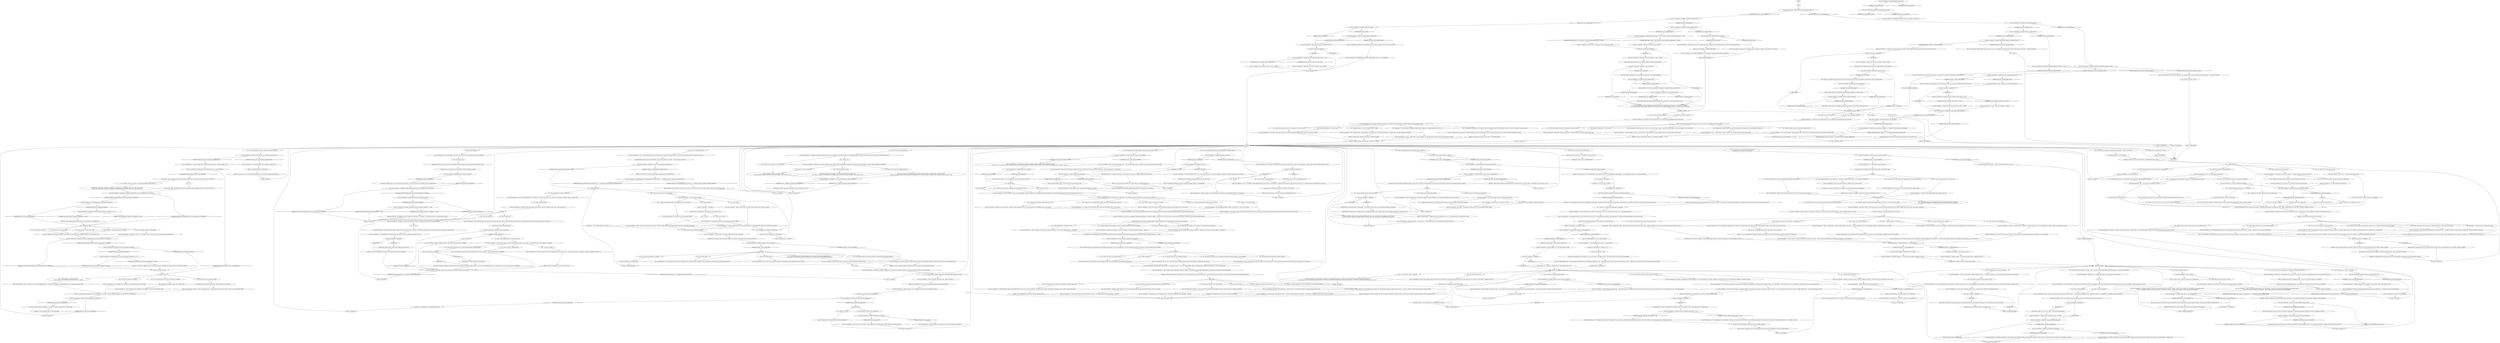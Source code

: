 # WESTCOAST / GARY
# Gary the Cryptofascist is a friend of Morell's. Also trying to find the cryptid. Wears armour stolen from the hanged man under his clothes. Has Man from Hjelmdall books etc.
# ==================================================
digraph G {
	  0 [label="START"];
	  1 [label="input"];
	  2 [label="You: \"I would -- but I don't know *how*.\""];
	  3 [label="Gary, the Cryptofascist: \"Revachol used to be flaming rhino once, a long time ago...\" he says and then pauses, thoughtfully."];
	  4 [label="Morell, the Cryptozoologist: \"GARY! WHAT'S GOING ON?!\""];
	  5 [label="Lena, the Cryptozoologist's wife: \"Shame on you! Give the cuirass to the officer at once!\" The woman looks at you, her eyes soft and pleading."];
	  6 [label="Kim Kitsuragi: \"It's okay.\" The lieutenant jots something down in his notebook. \"It was a loose end and you're tying it up now.\""];
	  7 [label="Gary, the Cryptofascist: The man simply nods, his long blond hair falling on his shoulders."];
	  8 [label="Gary, the Cryptofascist: \"Okay, but... I told you everything. What else can I say?\""];
	  9 [label="Logic: But how is this combustible fluid lit?"];
	  10 [label="Kim Kitsuragi: The lieutenant sighs without looking up from his notes."];
	  11 [label="Jump to: [You: \"\"So you deliver things. What kinds...\"]"];
	  12 [label="Gary, the Cryptofascist: \"I'm doing all I can in this economy, officer.\""];
	  13 [label="You: \"The lieutenant is a native of Revachol.\"\n\"The lieutenant is a true Vacholiere. Why did you call him a Seolite?\""];
	  14 [label="troubledhub"];
	  15 [label="Gary, the Cryptofascist: He smiles broadly."];
	  16 [label="Gary, the Cryptofascist: \"You heard me. I deliver topping pies. It's temporary. I'm looking for another job. Not many jobs for good men out there these days.\""];
	  17 [label="You: \"I don't buy this theory.\""];
	  18 [label="You: \"I think I broke into your apartment. I'm very sorry.\""];
	  19 [label="You: \"I saw the poster in your apartment. You know, I'm a Hjelmdallermann fan myself.\""];
	  20 [label="Composure: As he lowers his tone he hunches his back."];
	  21 [label="Gary, the Cryptofascist: \"Of course, of course.\" He forces a grin, no doubt hiding some *colossal* anal beads up his butt as he does so."];
	  22 [label="Gary, the Cryptofascist: \"I knew you'd figure it out, officer.\" He sighs heavily. \"I'm sorry I didn't tell you at once. I was...\" He unbuttons the shirt."];
	  23 [label="Gary, the Cryptofascist: \"Meatless bacon, avocado, glazed figs, basil, and tiny chunks of pineapple, seasoned with lime zest, freshly ground pepper -- and just a pinch of paprika for the officer!\""];
	  24 [label="Jump to: [mainhub]"];
	  25 [label="Logic: Yellow Man? Might this be the owner of that mug you found in the trash? This is something to ask him about, after a little probing first..."];
	  26 [label="Gary, the Cryptofascist: Variable[\"coast.gary_midgreet_leave\"]"];
	  27 [label="Variable[\"coast.gary_midgreet_leave\"]", shape=diamond];
	  28 [label="!(Variable[\"coast.gary_midgreet_leave\"])", shape=diamond];
	  29 [label="Gary, the Cryptofascist: Variable[\"TASK.inspect_traps\"]"];
	  30 [label="Variable[\"TASK.inspect_traps\"]", shape=diamond];
	  31 [label="!(Variable[\"TASK.inspect_traps\"])", shape=diamond];
	  32 [label="Gary, the Cryptofascist: \"Hello again! How do you do, officer? I'm *still* waiting for Mr. F-ing Field Research over there to be done with his traps.\""];
	  33 [label="Gary, the Cryptofascist: \"Dark times will do that to good men.\" He nods gravely, then shifts his gaze to the floor tiles."];
	  34 [label="Gary, the Cryptofascist: \"I like nature, just not this bloody coast. It's mostly drunks and degenerates that come here.\""];
	  35 [label="Jump to: [midgreetwhirlinghub]"];
	  36 [label="You: \"Do you know anything about the man hanged behind the Whirling-in-Rags?\""];
	  37 [label="You: \"I don't know. I liked the previous racists better.\""];
	  38 [label="Untitled hub"];
	  39 [label="You: \"Honestly, I feel bad about it. The article you wanted to write -- don't let this dissuade you from writing it.\""];
	  40 [label="You: \"Try not to shit yourself Gary. It's just an open door.\""];
	  41 [label="Gary, the Cryptofascist: \"Of course. Of course.\" He looks around nervously. \"I won't do it again. If there's anything I can do to assist you -- or the Union -- just ask, okay? I'll try to help if I can.\""];
	  42 [label="Drama: We're not detecting falsehoods, sire. He's gearing up to admit the truth."];
	  43 [label="Lena, the Cryptozoologist's wife: \"Gary didn't mean to interfere with your investigation, officers, he's just... thick headed and poor as dirt. But he's always helped us, given us a place to stay. And he's followed Morell into god knows what jungles...\""];
	  44 [label="Gary, the Cryptofascist: \"I always thought it was the Union, but... I sure as hell won't go around saying that anymore. You have my word. I don't know -- and I won't be running my mouth on this subject anymore.\""];
	  45 [label="Endurance: I'm satisfied. Are you satisfied? Because I am."];
	  46 [label="Kim Kitsuragi: \"Using a standard form, officer.\" The lieutenant pulls out a sheet of carbon copy paper, scribbles something on it, then tears out the bottom page and hands it to Gary."];
	  47 [label="Gary, the Cryptofascist: \"I'm sorry, okay? I thought I could cut costs. I shouldn't have. I shouldn't have disgraced myself.\""];
	  48 [label="Gary, the Cryptofascist: Variable[\"coast.gary_halflight_broke_in_scare\"]"];
	  49 [label="Variable[\"coast.gary_halflight_broke_in_scare\"]", shape=diamond];
	  50 [label="!(Variable[\"coast.gary_halflight_broke_in_scare\"])", shape=diamond];
	  51 [label="Gary, the Cryptofascist: Variable[\"coast.gary_logic_broke_in_connection\"]"];
	  52 [label="Variable[\"coast.gary_logic_broke_in_connection\"]", shape=diamond];
	  53 [label="!(Variable[\"coast.gary_logic_broke_in_connection\"])", shape=diamond];
	  54 [label="Jump to: [muginformationhub]"];
	  55 [label="Gary, the Cryptofascist: \"Of course. Of course.\""];
	  56 [label="Rhetoric: Sounds like some conspiracy topic. You might be able to discuss it with him when the lieutenant isn't here. *If* you can remember it."];
	  57 [label="Gary, the Cryptofascist: SetVariableValue(\"coast.gary_whirling_thanks_done\", true) --[[ Variable[ ]]"];
	  58 [label="Gary, the Cryptofascist: Variable[\"coast.gary_white_check_succeeded\"]"];
	  59 [label="Variable[\"coast.gary_white_check_succeeded\"]", shape=diamond];
	  60 [label="!(Variable[\"coast.gary_white_check_succeeded\"])", shape=diamond];
	  61 [label="Jump to: [mainhub]"];
	  62 [label="You: \"Do you deliver drugs?\""];
	  63 [label="Logic: It makes sense that a technologically advanced nation that produces a lot of *microtechnology* would have foreign governments as customers. That in itself doesn't prove anything."];
	  64 [label="Gary, the Cryptofascist: He leans in so close you can feel his lukewarm breath against your jaw. \"Just do your part as an officer of the RCM.\""];
	  65 [label="You: \"Mr. Claire must be very angry with you.\""];
	  66 [label="Gary, the Cryptofascist: CheckItem(\"yellow_man_mug\")"];
	  67 [label="CheckItem(\"yellow_man_mug\")", shape=diamond];
	  68 [label="!(CheckItem(\"yellow_man_mug\"))", shape=diamond];
	  69 [label="You: \"I am...\" (Rip out a fine slip.) \"For 20 reál.\""];
	  70 [label="Gary, the Cryptofascist: \"I told you everything -- I just took the cuirass that's all. I promise. I don't know anything else.\""];
	  71 [label="You: Let it go."];
	  72 [label="You: \"Yes! Our *lucky* racist.\""];
	  73 [label="Untitled hub (02)"];
	  74 [label="Kim Kitsuragi: \"The weather vane has turned,\" the lieutenant remarks with a smirk. \"He cannot be un-turned.\""];
	  75 [label="Gary, the Cryptofascist: Variable[\"TASK.report_to_cryptozoologists_1\"]"];
	  76 [label="Variable[\"TASK.report_to_cryptozoologists_1\"]", shape=diamond];
	  77 [label="!(Variable[\"TASK.report_to_cryptozoologists_1\"])", shape=diamond];
	  78 [label="Jump to: [Untitled hub]"];
	  79 [label="Lena, the Cryptozoologist's wife: \"He's a scaredy cat.\" The woman looks at Gary, her eyes motherly."];
	  80 [label="Gary, the Cryptofascist: \"Most of the Seolites may be shifty, but the ones in Revachol have always been loyal to Revachol -- and the Suzerain too. I...\" He trails off."];
	  81 [label="Jump to: [mainhub]"];
	  82 [label="Gary, the Cryptofascist: IsTHCPresent(\"revacholian_nationhood\")"];
	  83 [label="IsTHCPresent(\"revacholian_nationhood\")", shape=diamond];
	  84 [label="!(IsTHCPresent(\"revacholian_nationhood\"))", shape=diamond];
	  85 [label="Gary, the Cryptofascist: \"Then I came out to clean up the rags because *no one else would*. I put them into the Whirling's trash -- along with a broken mug, admittedly...\" He changes his mind mid-sentence."];
	  86 [label="You: \"Gary, do you know how to turn back time?\""];
	  87 [label="Endurance: But still... he's definitely one of us. Longs for the Old Days - the *Old Ways*. He's likely to know how to turn back time. Ask him!"];
	  88 [label="Gary, the Cryptofascist: \"I mean…\" He turns toward Kim. \"Officers.\""];
	  89 [label="You: \"That's not an answer.\""];
	  90 [label="You: \"Thank you, sir. It's not often that the RCM receives the recognition that it deserves.\""];
	  91 [label="You: \"Do you deliver guns?\""];
	  92 [label="You: \"What?\""];
	  93 [label="You: \"I think I see where you're going with this...\""];
	  94 [label="Gary, the Cryptofascist: \"And keep an eye on that partner of yours.\" He lets the silence linger, then concludes: \"Good talk.\""];
	  95 [label="mughub"];
	  96 [label="You: \"I can *see* you recognize it. It's in your eyes.\""];
	  97 [label="Drama: He is trying to avoid lying to you outright in case you really have been to his apartment."];
	  98 [label="You: \"Still seems suspicious. Did I mention the mug was found at the scene of a lynching?\"\n\"You're acting kind of suspicious. Did I mention the mug was found at the scene of a lynching?\""];
	  99 [label="Kim Kitsuragi: \"Disgraced?\" The lieutenant raises his eyebrows and looks up. \"No need for the histrionics, sir. It was, after all, just a trash container.\""];
	  100 [label="You: \"Yes, he insisted that I open the door to your apartment.\""];
	  101 [label="You: [Leave.]"];
	  102 [label="midgreetreedshub"];
	  103 [label="Gary, the Cryptofascist: Variable[\"coast.gary_midgreet_leave\"]"];
	  104 [label="Variable[\"coast.gary_midgreet_leave\"]", shape=diamond];
	  105 [label="!(Variable[\"coast.gary_midgreet_leave\"])", shape=diamond];
	  106 [label="Jump to: [mainhub]"];
	  107 [label="Morell, the Cryptozoologist: \"What did you do, Gary?\""];
	  108 [label="Gary, the Cryptofascist: \"Hey, man.\" He blushes. \"All I meant was there are not many Seolites around here. I'm just stating a fact.\""];
	  109 [label="You: \"Why did you lie to me, Gary?\""];
	  110 [label="You: \"Do you know who killed the hanged man?\""];
	  111 [label="Reaction Speed: There *probably* is a follow-up to this, but you can't think of any. Doesn't matter. Waste of time anyway. Gotta keep moving."];
	  112 [label="Gary, the Cryptofascist: Variable[\"TASK.open_gary_door_done\"]"];
	  113 [label="Variable[\"TASK.open_gary_door_done\"]", shape=diamond];
	  114 [label="!(Variable[\"TASK.open_gary_door_done\"])", shape=diamond];
	  115 [label="Gary, the Cryptofascist: Variable[\"TASK.open_gary_door\"]"];
	  116 [label="Variable[\"TASK.open_gary_door\"]", shape=diamond];
	  117 [label="!(Variable[\"TASK.open_gary_door\"])", shape=diamond];
	  118 [label="Gary, the Cryptofascist: \"Okay, I deserve that -- and I won't do it again.\" He accepts the slip of copy paper with a bow. \"You have my word.\""];
	  119 [label="Gary, the Cryptofascist: \"I was only cleaning up. I live right across the yard from where he was hanged and I saw him stripped naked. All the clothes lying around in the yard, smelling... People are animals, you know...\""];
	  120 [label="Gary, the Cryptofascist: Variable[\"coast.fascha_dq_gary_endurance_conmfirms\"] == true"];
	  121 [label="Variable[\"coast.fascha_dq_gary_endurance_conmfirms\"] == true", shape=diamond];
	  122 [label="!(Variable[\"coast.fascha_dq_gary_endurance_conmfirms\"] == true)", shape=diamond];
	  123 [label="Gary, the Cryptofascist: \"The flames are not just for decoration. They are an integral part of the beast's mating behaviour.\""];
	  124 [label="You: \"How so?\""];
	  125 [label="Gary, the Cryptofascist: IsKimHere()"];
	  126 [label="IsKimHere()", shape=diamond];
	  127 [label="!(IsKimHere())", shape=diamond];
	  128 [label="You: \"You said you'd tell me about Seolites, when Kim isn't here. He isn't here.\""];
	  129 [label="Gary, the Cryptofascist: \"That's not what I was implying at all...\" He eyes the lieutenant nervously. \"But, of course, you're just kidding, officer.\""];
	  130 [label="Gary, the Cryptofascist: \"Even as Seol remains closed off from the world, Seolite agents have been slowly advancing through the echelons of power on the other isolae.\""];
	  131 [label="Gary, the Cryptofascist: \"They come as apparently well-meaning immigrants. Sometimes students -- they learn our *violin* and *cello*. But more often tech workers in cybernetics and similar advanced industries.\""];
	  132 [label="Gary, the Cryptofascist: Variable[\"coast.gary_seolite_encyc_seol_export\"]"];
	  133 [label="Variable[\"coast.gary_seolite_encyc_seol_export\"]", shape=diamond];
	  134 [label="!(Variable[\"coast.gary_seolite_encyc_seol_export\"])", shape=diamond];
	  135 [label="Gary, the Cryptofascist: \"Please, be careful!\" He waves his hands energetically. \"Don't let on that you know about the Seolite Conspiracy. Who knows what he might do to you...\""];
	  136 [label="Gary, the Cryptofascist: \"Officer, please...\" He raises both hands. \"Let me explain. It's not like *that...*\""];
	  137 [label="Gary, the Cryptofascist: \"So I can use the Whirling's trash compactor to store my own stuff,\" he says, bowing shamefully like a fallen knight. \"Garbage disposal is expensive as hell, the damn Himeans run it like a mob...\""];
	  138 [label="Perception (Hearing): Once more you hear that odd clicking sound coming from Gary."];
	  139 [label="Gary, the Cryptofascist: \"In my home, yes, when I was going to...\" His face turns pale. \"How did you *know?*\""];
	  140 [label="Gary, the Cryptofascist: \"How...?\" The colour drains from his face."];
	  141 [label="You: \"Just doing Mr. Claire a small favour.\""];
	  142 [label="You: \"To explode the gender binary. You should be more open about your views, though. Let those beads hang out.\""];
	  143 [label="Rhetoric: What he means is: working on the case is taking a toll on *you*, and working with you is taking a toll on *him*."];
	  144 [label="You: \"Yummm. I can taste it already!\""];
	  145 [label="Gary, the Cryptofascist: \"Enjoy.\" He smiles broadly.\nHe smiles broadly. \"Enjoy. It's the least I can do for an officer -- and a Union man too!\""];
	  146 [label="Gary, the Cryptofascist: \"I'm just waiting for my friend Morell to finish up with his insect traps so we can return to civilization.\"\n\"I'm just waiting for my friend Morell to finish up with his insect traps,\" he quickly changes the subject, \"so we can return to civilization.\" "];
	  147 [label="Gary, the Cryptofascist: He turns toward Kim. \"I mean... *officers*.\""];
	  148 [label="You: [Leave.]"];
	  149 [label="Reaction Speed: Yellow Man! That sounds awfully familiar. Something to ask about later?"];
	  150 [label="You: \"Drunks and degenerates -- that's my crew!\""];
	  151 [label="You: \"Not a lover of the great outdoors?\""];
	  152 [label="You: \"I can buy into that. A flaming rhino.\""];
	  153 [label="You: \"Are you, Gary? Are you a racist?\""];
	  154 [label="Savoir Faire: Return without the lieutenant -- for this? Your balance organ thinks it's a waste of time."];
	  155 [label="Composure: Yes. Like a piece of ceramic armour, for example. One that makes a clicking sound when the plates meet each other, resembling pearls or marbles. Stolen from the corpse in the yard near where he lives."];
	  156 [label="Authority: *Serious* question time. This man is no innocent. No one is."];
	  157 [label="Gary, the Cryptofascist: Variable[\"coast.gary_conceptualization_cryptid_tell_me\"]"];
	  158 [label="Variable[\"coast.gary_conceptualization_cryptid_tell_me\"]", shape=diamond];
	  159 [label="!(Variable[\"coast.gary_conceptualization_cryptid_tell_me\"])", shape=diamond];
	  160 [label="Authority: See? He's being evasive. Shake him up, show him who's boss."];
	  161 [label="Rhetoric: He pronounces 'Revachol' with a hard k, unlike other people."];
	  162 [label="Perception (Hearing): The sound you heard was not the sound of something easily abandoned."];
	  163 [label="You: \"All right.\""];
	  164 [label="Composure: He's not feeling too comfortable in his own skin. Odd, I'd say."];
	  165 [label="You: \"Okay. Then what happened?\""];
	  166 [label="Gary, the Cryptofascist: \"Exactly! That's exactly what it was -- civic duty.\""];
	  167 [label="Gary, the Cryptofascist: Variable[\"coast.gary_endurance_topping_pie\"]"];
	  168 [label="Variable[\"coast.gary_endurance_topping_pie\"]", shape=diamond];
	  169 [label="!(Variable[\"coast.gary_endurance_topping_pie\"])", shape=diamond];
	  170 [label="Gary, the Cryptofascist: \"Yellow Man!\" He turns toward Kim. \"I mean... officer.\""];
	  171 [label="Gary, the Cryptofascist: Variable[\"coast.fascha_dq_gary_endurance_conmfirms\"] == true"];
	  172 [label="Variable[\"coast.fascha_dq_gary_endurance_conmfirms\"] == true", shape=diamond];
	  173 [label="!(Variable[\"coast.fascha_dq_gary_endurance_conmfirms\"] == true)", shape=diamond];
	  174 [label="You: Why's he shifting around like that? Analyze Gary's composure."];
	  175 [label="You: Variable[\"coast.gary_white_check_succeeded\"]"];
	  176 [label="Variable[\"coast.gary_white_check_succeeded\"]", shape=diamond];
	  177 [label="!(Variable[\"coast.gary_white_check_succeeded\"])", shape=diamond];
	  178 [label="You: \"I'm into cryptids. Do you have a favourite?\""];
	  179 [label="You: \"What do you do, then? If not cryptozoology?\""];
	  180 [label="Encyclopedia: Seol is indeed famous for its advanced microtechnology, and for exporting it to foreign governments. Kijion Eendracht, the owner of Eendracht Airworks, is Seolite..."];
	  181 [label="Gary, the Cryptofascist: \"...and use their superior technology to blackmail, mislead, and manipulate, turning high-ranking people in government and corporations into Seolite agents.\""];
	  182 [label="You: \"Is this your mug?\" (Hold up the Yellow Man Mug.)\n\"Lets talk about the mug-trash situation again.\""];
	  183 [label="Empathy: He's disappointed in you and sees no point of arguing further."];
	  184 [label="You: \"Alright, I believe you. You look like the kind of man who knows it's a *crime* to lie to an officer.\""];
	  185 [label="You: \"That clinking I just heard when you moved.\""];
	  186 [label="You: \"Have you found your door open lately?\""];
	  187 [label="Gary, the Cryptofascist: Variable[\"coast.gary_white_check_succeeded\"]"];
	  188 [label="Variable[\"coast.gary_white_check_succeeded\"]", shape=diamond];
	  189 [label="!(Variable[\"coast.gary_white_check_succeeded\"])", shape=diamond];
	  190 [label="You: \"No, I did. Took a look around, too.\""];
	  191 [label="You: \"No, *I* did, per his request.\""];
	  192 [label="Gary, the Cryptofascist: Variable[\"yard.hanged_technologic_advanced\"]"];
	  193 [label="Variable[\"yard.hanged_technologic_advanced\"]", shape=diamond];
	  194 [label="!(Variable[\"yard.hanged_technologic_advanced\"])", shape=diamond];
	  195 [label="Gary, the Cryptofascist: \"But, officer…\" He shakes his head slowly. \"I'm not wearing any women's clothes.\""];
	  196 [label="Gary, the Cryptofascist: \"Good one. Yeah, good one officer.\" He forces a grin. \"You really have a courageous sense of humour.\"\n\"Good one. Good one. Joking around again, officer.\" He forces a grin. \"You really do have a courageous sense of humour.\""];
	  197 [label="Lena, the Cryptozoologist's wife: \"Gary, what's going on?\""];
	  198 [label="Gary, the Cryptofascist: \"Dark times will do that to good men.\" He nods gravely, then shifts his gaze to the pile of soggy logs at his feet."];
	  199 [label="Gary, the Cryptofascist: Variable[\"TASK.inspect_traps\"]"];
	  200 [label="Variable[\"TASK.inspect_traps\"]", shape=diamond];
	  201 [label="!(Variable[\"TASK.inspect_traps\"])", shape=diamond];
	  202 [label="Gary, the Cryptofascist: Variable[\"whirling.lena_thanked_for_getting_m_back\"]"];
	  203 [label="Variable[\"whirling.lena_thanked_for_getting_m_back\"]", shape=diamond];
	  204 [label="!(Variable[\"whirling.lena_thanked_for_getting_m_back\"])", shape=diamond];
	  205 [label="midgreetwhirlinghub"];
	  206 [label="Gary, the Cryptofascist: Variable[\"coast.gary_apartment\"]"];
	  207 [label="Variable[\"coast.gary_apartment\"]", shape=diamond];
	  208 [label="!(Variable[\"coast.gary_apartment\"])", shape=diamond];
	  209 [label="You: \"I am.\" (Rip out a fine slip.) \"For 250 reál -- the maximum.\""];
	  210 [label="You: \"I am...\" (Rip out a fine slip.) \"For 100 reál.\""];
	  211 [label="Gary, the Cryptofascist: Variable[\"TASK.report_to_cryptozoologists_1\"]"];
	  212 [label="Variable[\"TASK.report_to_cryptozoologists_1\"]", shape=diamond];
	  213 [label="!(Variable[\"TASK.report_to_cryptozoologists_1\"])", shape=diamond];
	  214 [label="Morell, the Cryptozoologist: \"WHAT DID YOU DO, GARY?!\""];
	  215 [label="Gary, the Cryptofascist: He looks around, half-ashamed, half-relieved."];
	  216 [label="Gary, the Cryptofascist: IsKimHere()"];
	  217 [label="IsKimHere()", shape=diamond];
	  218 [label="!(IsKimHere())", shape=diamond];
	  219 [label="Drama: An infant could see he's not telling the truth -- but he's too scared to admit more wrongdoing."];
	  220 [label="Half Light: Don't be so relieved yet, Gary. This bad cop may have been in *your* apartment, admiring your mug collection. Perhaps a little intimidation?"];
	  221 [label="mainhub"];
	  222 [label="Gary, the Cryptofascist: Variable[\"plaza.fascha_q_initiation_found_gary\"]"];
	  223 [label="Variable[\"plaza.fascha_q_initiation_found_gary\"]", shape=diamond];
	  224 [label="!(Variable[\"plaza.fascha_q_initiation_found_gary\"])", shape=diamond];
	  225 [label="Gary, the Cryptofascist: \"Always a pleasure to see an officer of the law!\""];
	  226 [label="Gary, the Cryptofascist: IsKimHere()"];
	  227 [label="IsKimHere()", shape=diamond];
	  228 [label="!(IsKimHere())", shape=diamond];
	  229 [label="Gary, the Cryptofascist: Variable[\"coast.gary_rhino_logic\"]"];
	  230 [label="Variable[\"coast.gary_rhino_logic\"]", shape=diamond];
	  231 [label="!(Variable[\"coast.gary_rhino_logic\"])", shape=diamond];
	  232 [label="You: \"Come on, man. You're not under suspicion yet, but you will be if you keep evading questions.\"\n\"C'mon, you've already behaved suspiciously with the trash container business, stop evading the question\" "];
	  233 [label="Gary, the Cryptofascist: \"Sure. If you want, I could get you one for free if we ever meet in the city, officer. Wheat free. Just ask me later.\""];
	  234 [label="Shivers: Every day, the wind shifts the reeds and whatever was left in them: tambourines and condom wrappers, plastic and glass bottles, the smell of decay."];
	  235 [label="Gary, the Cryptofascist: Variable[\"TASK.open_gary_door_done\"]"];
	  236 [label="Variable[\"TASK.open_gary_door_done\"]", shape=diamond];
	  237 [label="!(Variable[\"TASK.open_gary_door_done\"])", shape=diamond];
	  238 [label="You: \"I had to. For Mr. Claire. I'm a bad cop, I know, but I felt like I had to do it...\""];
	  239 [label="Gary, the Cryptofascist: \"But... why were you in my apartment, officer?\""];
	  240 [label="Gary, the Cryptofascist: \"Very generous of you to help us out, officer. I'm sure glad to be back from that little excursion.\""];
	  241 [label="Gary, the Cryptofascist: \"Hello again! Very generous of you to help us out, officer. I can't wait to get out of here.\""];
	  242 [label="Jump to: [LEAVEHUB]"];
	  243 [label="Inland Empire: Yellow Man? Feels significant somehow, him saying that. You should ask him about it, later..."];
	  244 [label="Gary, the Cryptofascist: \"Nothing! Nothing... just answering some questions. Helping out the law...\""];
	  245 [label="Gary, the Cryptofascist: \"I won't cause any more trouble,\" he whispers. \"I'll be Mr. Cooperation. The Union doesn't have to worry about me -- they're honest Vacholieres. Honest men.\""];
	  246 [label="Kim Kitsuragi: \"Great.\" The lieutenant mumbles. \"First the sandwich, now a pie...\""];
	  247 [label="Gary, the Cryptofascist: \"Because I was weak.\" He says, staring at nothing in particular. \"I should have told you the moment I saw you, but...\""];
	  248 [label="Gary, the Cryptofascist: IsKimHere()"];
	  249 [label="IsKimHere()", shape=diamond];
	  250 [label="!(IsKimHere())", shape=diamond];
	  251 [label="Logic: The *stupid* way?"];
	  252 [label="Gary, the Cryptofascist: \"Whooh,\" he's visibly relieved. \"Thank you, you won't regret this. I won't use another man's property to dump my garbage *ever* again.\""];
	  253 [label="Gary, the Cryptofascist: IsKimHere()"];
	  254 [label="IsKimHere()", shape=diamond];
	  255 [label="!(IsKimHere())", shape=diamond];
	  256 [label="Gary, the Cryptofascist: \"All right. Of course, officer.\""];
	  257 [label="Gary, the Cryptofascist: \"Hello! I'm Gary. How do you do, officer?\""];
	  258 [label="Jump to: [Gary, the Cryptofascist: \"\"Do I know how to turn back time......\"]"];
	  259 [label="Gary, the Cryptofascist: \"Yeah, well -- Revachol used to be flaming rhino once, a long time ago...\" he says and then pauses, thoughtfully. \"That seems unlikely too, doesn't it?\""];
	  260 [label="Jump to: [cryptozoologisthub]"];
	  261 [label="You: \"It seems dangerous that immigrants would go into fields that affect information technology.\""];
	  262 [label="Gary, the Cryptofascist: Variable[\"coast.gary_courier_comp_lying\"]"];
	  263 [label="Variable[\"coast.gary_courier_comp_lying\"]", shape=diamond];
	  264 [label="!(Variable[\"coast.gary_courier_comp_lying\"])", shape=diamond];
	  265 [label="Gary, the Cryptofascist: \"You're not going to fine me, are you?\""];
	  266 [label="You: \"How did you get into the trash container?\""];
	  267 [label="Jump to: [muginformationhub]"];
	  268 [label="Gary, the Cryptofascist: \"What... sound?\""];
	  269 [label="You: \"And you're a big Man from Hjelmdall fan?\""];
	  270 [label="You: \"Mr. Evrart Claire thought it necessary to unlock your apartment.\""];
	  271 [label="Gary, the Cryptofascist: \"I don't pray, officer. Faith in non-existent helpers is a sign of weakness. Not for proper Revacholian men such as ourselves.\""];
	  272 [label="Kim Kitsuragi: The lieutenant leans in confidentially. \"You wouldn't be able to hear if he were wearing anal beads,\" he whispers."];
	  273 [label="Gary, the Cryptofascist: \"I took the hanged man's cuirass. I... I didn't mean to.\""];
	  274 [label="Gary, the Cryptofascist: \"Revachol's protectors ought to enjoy Revachol's best topping pie!\" He smiles broadly.\n\"Revachol's protectors ought to enjoy Revachol's best topping pie. It's the best I can do for an officer -- and a Union man too!\" He smiles broadly. "];
	  275 [label="Gary, the Cryptofascist: \"YOU WERE SUPPOSED TO!\" Gary grimaces, examining the dirt under his fingernails."];
	  276 [label="Drama: This man respects authority too much to see you for what you are. Pretend thou art a sober man!"];
	  277 [label="Kim Kitsuragi: \"At any rate,\" he gestures toward Gary as though he were presenting a work of art, \"*this* is that racist.\"\n\"At any rate,\" he gestures toward Gary as though he were presenting a work of art, \"*this* is our third, lucky racist.\""];
	  278 [label="Gary, the Cryptofascist: Variable[\"coast.gary_asked_mug\"]"];
	  279 [label="Variable[\"coast.gary_asked_mug\"]", shape=diamond];
	  280 [label="!(Variable[\"coast.gary_asked_mug\"])", shape=diamond];
	  281 [label="Untitled hub"];
	  282 [label="Gary, the Cryptofascist: \"I'll explain later...\" He doesn't muster up the strength to yell."];
	  283 [label="Conceptualization: After all this time with Morell, he must have an opinion on cryptids -- this could lead to a good one."];
	  284 [label="Conceptualization: It's a secret rite. A very fringe-nationalist handshake, probably."];
	  285 [label="Jump to: [mainhub]"];
	  286 [label="Kim Kitsuragi: \"It's 50 reál,\" he explains. \"You're getting off easy. In return, we expect *information*. You have questions to answer, sir.\""];
	  287 [label="Gary, the Cryptofascist: \"I don't know what got *into* me. Stuffing my garbage in another man's property, it's... I've been having trouble at work lately. The Kojkos are price dumping us out of competition.\""];
	  288 [label="Jump to: [mainhub]"];
	  289 [label="Jump to: [mainhub]"];
	  290 [label="Gary, the Cryptofascist: Variable[\"coast.gary_mug_hub_reached\"]"];
	  291 [label="Variable[\"coast.gary_mug_hub_reached\"]", shape=diamond];
	  292 [label="!(Variable[\"coast.gary_mug_hub_reached\"])", shape=diamond];
	  293 [label="Endurance: Oh yeah, he's definitely one of us. Smart one too, tactical. He might very well know how to turn back time. Ask him!"];
	  294 [label="You: \"What's that strange sound?\""];
	  295 [label="Jump to: [Gary, the Cryptofascist: \"\"Yes, officer?\"\"]"];
	  296 [label="Gary, the Cryptofascist: His eyes widen momentarily. \"Right, of course you are. Well, as I was saying...\""];
	  297 [label="You: \"Do you deliver letters to the secret mistresses of corporate and government officials?\""];
	  298 [label="Suggestion: He's thinking of a way to gain some advantage from his embarrassing situation."];
	  299 [label="Gary, the Cryptofascist: \"In the meantime, keep an eye on that partner of yours...\" He lets the silence linger, then concludes: \"Good talk.\""];
	  300 [label="Gary, the Cryptofascist: \"I haven't the slightest. There's lots of weird stuff out here in the reeds, though -- insects, trash. Could be the wind shifting some garbage nearby.\"\n\"I haven't the slightest. There's lots of weird *sounds* in a bar like this, though -- pinball, glasses clinking. Could be someone playing pinball?\""];
	  301 [label="Gary, the Cryptofascist: \"Hello! I'm Gary. Very generous of you to help us out, officer.\""];
	  302 [label="Composure: That shirt looks *very* uncomfortable on him. Look at the buttons, barely keeping that thing together -- as if something is ready to *rip out* from underneath."];
	  303 [label="Composure: Is he? He's looking comfortable enough -- maybe it was just beads? Sounded like beads. But what kind of beads might a man like Gary be hiding beneath his clothes?"];
	  304 [label="beadshub"];
	  305 [label="Kim Kitsuragi: \"Please excuse my colleague's humour. Working this murder case is taking a toll on us both. You don't *quite* have to answer that -- yet.\""];
	  306 [label="You: \"To feel closer to the fair sex. Ain't no shame in it, man!\""];
	  307 [label="Gary, the Cryptofascist: \"I like nature, just not this bloody coast. It's mostly drunks and degenerates that come here.\""];
	  308 [label="Gary, the Cryptofascist: IsKimHere()"];
	  309 [label="IsKimHere()", shape=diamond];
	  310 [label="!(IsKimHere())", shape=diamond];
	  311 [label="Gary, the Cryptofascist: He nods gravely. \"I've been tempted on occasion. But someone has to stay strong for Revachol.\" His gaze shifts to the pile of soggy logs at his feet."];
	  312 [label="Gary, the Cryptofascist: \"That's basically it. I'm a pie delivery man. How about we change the subject?\""];
	  313 [label="finehub"];
	  314 [label="Gary, the Cryptofascist: \"I told you everything I know, sir. I'm *truly* sorry for the mug, but I have nothing to do with that.\" He shifts uncomfortably in his clothes."];
	  315 [label="You: \"Will you grant us three wishes, Gary?\""];
	  316 [label="Gary, the Cryptofascist: \"Only the cuirass was left, so I stripped it off him. It was early in the morning, no one saw me. I took it with me. It was a mistake. Had I known it'd give you guys' trouble, I wouldn't have...\" His lips start quivering. \"Fuck...\""];
	  317 [label="Rhetoric: They were thoroughly *conservative* men, he realizes suddenly."];
	  318 [label="Gary, the Cryptofascist: Variable[\"coast.gary_scared_him_with_apartment\"]"];
	  319 [label="Variable[\"coast.gary_scared_him_with_apartment\"]", shape=diamond];
	  320 [label="!(Variable[\"coast.gary_scared_him_with_apartment\"])", shape=diamond];
	  321 [label="Gary, the Cryptofascist: \"I always thought it was the Union... some Union hard-asses. Lynched him because of the strike. But almost everyone in town knows that. I wish I could tell you more...\" He shakes his head."];
	  322 [label="You: Never mind."];
	  323 [label="Half Light: This scared him proper. He's positively *melting* from fear. Has to prop himself up with a lot of anger to keep it together."];
	  324 [label="Jump to: [mainhub]"];
	  325 [label="Gary, the Cryptofascist: \"Yellow Man!\" He turns toward Kim. \"I mean... officer.\""];
	  326 [label="Gary, the Cryptofascist: \"A rhinoceros that looks ordinary during the day, but burns brightly by night. Well, at least the males do.\""];
	  327 [label="You: \"Sounds intriguing.\""];
	  328 [label="You: \"Sounds shady.\""];
	  329 [label="Gary, the Cryptofascist: \"Sometimes.\""];
	  330 [label="You: \"I'm listening.\""];
	  331 [label="You: \"Right, sure. You were saying?\""];
	  332 [label="You: \"That seems harmless enough.\""];
	  333 [label="You: \"I'm not sure I like what you're implying, but go on.\""];
	  334 [label="You: \"So, Gary, you live nearby. In an apartment in Martinaise?\" (Point in its direction.)"];
	  335 [label="Gary, the Cryptofascist: \"How do you mean? Forgive me, officer, but we've only just met.\""];
	  336 [label="Gary, the Cryptofascist: \"I know a guy who works with trash collection services -- CS Municipal. He gave me a master key for the trash containers of Martinaise.\""];
	  337 [label="Gary, the Cryptofascist: Variable[\"TASK.inspect_traps\"]  and  Variable[\"coast.gary_whirling_thanks_done\"] == false"];
	  338 [label="Variable[\"TASK.inspect_traps\"]  and  Variable[\"coast.gary_whirling_thanks_done\"] == false", shape=diamond];
	  339 [label="!(Variable[\"TASK.inspect_traps\"]  and  Variable[\"coast.gary_whirling_thanks_done\"] == false)", shape=diamond];
	  340 [label="Gary, the Cryptofascist: \"Sure do, officer.\""];
	  341 [label="Composure: Okay, he keeps shifting uncomfortably, but you can't make head or tail of this sound -- and honestly it's rude to stare, so stop."];
	  342 [label="You: \"Yeah, I'm more of a city boy too.\""];
	  343 [label="You: \"Nobody's perfect. I'm sure you've been tempted to drink.\""];
	  344 [label="Gary, the Cryptofascist: \"Hello, officer! Name's Gary. Boy, am I ever so grateful to you! But I'm not the only one who wants to thank you...\" He nods toward Lena."];
	  345 [label="You: \"Degenerates? I've been trained to identify the slightest hint of degeneracy by the pre-eminent authority on it.\""];
	  346 [label="Gary, the Cryptofascist: CheckItem(\"shirt_t500\")"];
	  347 [label="CheckItem(\"shirt_t500\")", shape=diamond];
	  348 [label="!(CheckItem(\"shirt_t500\"))", shape=diamond];
	  349 [label="Gary, the Cryptofascist: \"Whatever it is, tell him I'm silent as the grave.\" The man thinks. \"I was probably talking too loud in the Whirling the other night, about some theories...\""];
	  350 [label="Gary, the Cryptofascist: \"I was probably talking too loud in the Whirling the other night, about some theories... Stupid... Shouldn't have run my mouth loud like that.\""];
	  351 [label="Gary, the Cryptofascist: Variable[\"TASK.report_to_cryptozoologists_1\"]"];
	  352 [label="Variable[\"TASK.report_to_cryptozoologists_1\"]", shape=diamond];
	  353 [label="!(Variable[\"TASK.report_to_cryptozoologists_1\"])", shape=diamond];
	  354 [label="Gary, the Cryptofascist: Variable[\"coast.gary_conceptualization_cryptid_tell_me\"]  or  Variable[\"coast.gary_authority_profession_tell_me\"]"];
	  355 [label="Variable[\"coast.gary_conceptualization_cryptid_tell_me\"]  or  Variable[\"coast.gary_authority_profession_tell_me\"]", shape=diamond];
	  356 [label="!(Variable[\"coast.gary_conceptualization_cryptid_tell_me\"]  or  Variable[\"coast.gary_authority_profession_tell_me\"])", shape=diamond];
	  357 [label="Rhetoric: Super solid argument, Gary. Can't argue with that."];
	  358 [label="Composure: He's not feeling very comfy in his clothes, is he? Strange..."];
	  359 [label="Gary, the Cryptofascist: \"And I'll *never* do it again. I don't know what got into me, really... work has been stressful lately. Damn Kojkos price dumping us out of competition.\""];
	  360 [label="Jump to: [mainhub]"];
	  361 [label="You: \"You were *surprised* to see my colleague, Lieutenant Kitsuragi.\""];
	  362 [label="rhinohub"];
	  363 [label="Gary, the Cryptofascist: Variable[\"coast.gary_rhino_burn\"]  and  Variable[\"coast.gary_rhino_males\"]"];
	  364 [label="Variable[\"coast.gary_rhino_burn\"]  and  Variable[\"coast.gary_rhino_males\"]", shape=diamond];
	  365 [label="!(Variable[\"coast.gary_rhino_burn\"]  and  Variable[\"coast.gary_rhino_males\"])", shape=diamond];
	  366 [label="You: \"Yes, sir, I'm a regular Dick Mullen. But better, because I'm *real*.\""];
	  367 [label="Gary, the Cryptofascist: \"Yes, it's the perfect way to create a false sense of security. They sell us fancy technology and then send in their experts, who pretend *not* to be experts...\""];
	  368 [label="Gary, the Cryptofascist: \"Well, you see... They sell us fancy technology and then send in their experts, who pretend not to be experts...\""];
	  369 [label="Gary, the Cryptofascist: \"They're wheat-free. And vegan. And... *huge*.\" He pauses."];
	  370 [label="Gary, the Cryptofascist: \"What do I look like, a pansy? Besides, that kind of cavorting goes against the community values that would strengthen our city.\""];
	  371 [label="Gary, the Cryptofascist: \"I may have had a similar-looking mug in the past, that's all.\""];
	  372 [label="worryhub"];
	  373 [label="Jump to: [mainhub]"];
	  374 [label="Logic: Yellow Man? Interesting. This is something to ask him about, after a little probing first..."];
	  375 [label="Kim Kitsuragi: The lieutenant raises his eyebrows slightly and takes out his notebook."];
	  377 [label="Kim Kitsuragi: The lieutenant raises his eyebrows slightly and takes out his notebook."];
	  378 [label="Jump to: [LEAVEHUB]"];
	  379 [label="Gary, the Cryptofascist: Variable[\"coast.gary_greeting_reaction\"]"];
	  380 [label="Variable[\"coast.gary_greeting_reaction\"]", shape=diamond];
	  381 [label="!(Variable[\"coast.gary_greeting_reaction\"])", shape=diamond];
	  382 [label="You: \"You wouldn't know anything about the victim's missing armour would you?\""];
	  383 [label="Jump to: [mainhub]"];
	  384 [label="Jump to: [Untitled hub (02)]"];
	  385 [label="Gary, the Cryptofascist: \"Is this about... the Union? Did the big man open the door?\""];
	  386 [label="Gary, the Cryptofascist: \"The article about the businesses? How does he know...\" He shakes his head. \"No way in *hell* I'm writing it now. Tell him I'm silent as the grave.\""];
	  387 [label="Empathy: This *shame* is surprisingly sincere."];
	  388 [label="Morell, the Cryptozoologist: \"Goddamit, Gary...\""];
	  389 [label="Gary, the Cryptofascist: He sighs again, hangs his head, and unbuttons his shirt fully. A cuirass that matches the dead man's boots comes into view. Soon it is in your hands -- smelling of his sweat."];
	  390 [label="Electrochemistry: Here we go. Start pumping that sweet info."];
	  391 [label="Drama: 'Tis true sire. This man simply did not know what he was getting caught up in."];
	  392 [label="Gary, the Cryptofascist: \"Maybe I can help you with something else? I keep my nose out of affairs like that. I'm a decent man.\""];
	  393 [label="Jump to: [mainhub]"];
	  394 [label="You: \"Yes-yes. What happened?\""];
	  395 [label="Endurance: Deep satisfying rumble runs through your small intestine. It feels affirming."];
	  396 [label="You: \"What's a Burning Rhino?\""];
	  397 [label="You: \"How does the lighting of this... fluid actually work?\""];
	  398 [label="cryptozoologisthub"];
	  399 [label="Gary, the Cryptofascist: \"Oh, yes, of course he is. I was just speaking about his... connections.\" He flashes an impenetrable smile. \"Let's change the subject, okay?\""];
	  400 [label="Gary, the Cryptofascist: \"It's a shame, too. What would we all do without law enforcement. But, as I was saying...\""];
	  401 [label="Encyclopedia: Seol is known for being technologically advanced, although it is not entirely known how far they have progressed."];
	  402 [label="You: \"It sounds like their presence could contribute to economic growth and prosperity.\""];
	  403 [label="Gary, the Cryptofascist: \"Yes, but consider: Seol is famous, or shall I say, *infamous*, for its spy tech. Don't you find it... convenient?\""];
	  404 [label="Gary, the Cryptofascist: \"Precisely. Seol is famous, or shall I say, infamous, for its spy tech. Don't you find it... convenient?\""];
	  405 [label="You: \"It's only logical. Seol is known for its advanced technology and exports whatever is most profitable.\""];
	  406 [label="Gary, the Cryptofascist: \"They play their violin and cello -- oh, we like your music! -- or work in unrelated fields, like, say, law enforcement, where they have access to a *lot* of sensitive data...\""];
	  407 [label="You: \"Oh, I guess that's okay then.\" (Conclude.)"];
	  408 [label="You: \"Gary, I feel like you bring out the racist in me.\""];
	  409 [label="Jump to: [mainhub]"];
	  410 [label="Gary, the Cryptofascist: \"Maybe... okay, yes. I did. I know I shouldn't have, and I am very sorry, officer.\" He pauses. \"You're not going to fine me, are you?\""];
	  411 [label="Suggestion: You're a simple cop asking a simple question. He can't beat around the bush much longer."];
	  412 [label="Gary, the Cryptofascist: Variable[\"backyard.gary_apartment_entered\"]"];
	  413 [label="Variable[\"backyard.gary_apartment_entered\"]", shape=diamond];
	  414 [label="!(Variable[\"backyard.gary_apartment_entered\"])", shape=diamond];
	  415 [label="Gary, the Cryptofascist: \"So you work for Evrart Claire!\" He realizes what's going on and changes his tone: \"Officer, please tell him we're good. No, no, tell him I'll make it up to him...\""];
	  416 [label="You: \"Mr. Evrart Claire asked me to get your door open. I figured I'd take a look around while I was at it.\""];
	  417 [label="You: \"Gary, are you cross-dressing by any chance?\""];
	  418 [label="You: \"Are you currently sporting some *anal beads*?\""];
	  419 [label="You: \"What's on it?\""];
	  420 [label="You: \"That sounds too fancy for an officer of the law.\""];
	  421 [label="You: \"What kind of devilry is this?\""];
	  422 [label="Gary, the Cryptofascist: \"Hello again! Very generous of you to help us out, officer. I can't wait to get out of here.\""];
	  423 [label="Morell, the Cryptozoologist: \"I HEARD THAT, GARY!\""];
	  424 [label="Gary, the Cryptofascist: \"Oh, uh... I didn't mean it in any *scientific* way.\" His gaze shifts nervously to the floor tiles."];
	  425 [label="Perception (Hearing): As he shifts uncomfortably, a series of clicks, like the clinking of glass beads against one another as they roll across a hardwood floor. You've heard this sound before, but where?"];
	  426 [label="Gary, the Cryptofascist: \"Okay, I work as a special courier.\" He smiles. \"You know, urgent deliveries, overnight deliveries, deliveries to out-of-the-way locations.\""];
	  427 [label="You: \"Okay, let's change it.\""];
	  428 [label="You: \"Yes.\""];
	  429 [label="You: \"He is nothing compared to Measurehead.\""];
	  430 [label="You: His massive musculature?"];
	  431 [label="Gary, the Cryptofascist: \"LATER, MORELL! I'VE GOT APOLOGIZING TO DO.\""];
	  432 [label="Gary, the Cryptofascist: IsKimHere()"];
	  433 [label="IsKimHere()", shape=diamond];
	  434 [label="!(IsKimHere())", shape=diamond];
	  435 [label="Endurance: This is it. This will protect your mortal shell. Don it and live."];
	  436 [label="Gary, the Cryptofascist: \"So I went there to take out my trash and started cleaning up. All those rags on the ground, him swinging up there, and...\" He swallows. \"I had a lapse of honour, sir. I thought: He's a foreigner. They all say he wasn't from here.\""];
	  437 [label="Jump to: [mainhub]"];
	  438 [label="Drama: Uncomfortable shifting around doesn't make him the killer, though. It's something else."];
	  439 [label="Jump to: [muginformationhub]"];
	  440 [label="Gary, the Cryptofascist: \"I'm so fucking sorry I kept calling you *yellow man* in my head.\" He says silently. \"Seolite officers commanded the Suzerain's navy. Most of them sided with the King, when...\" He shakes his head."];
	  441 [label="Gary, the Cryptofascist: \"Yellow Man!\" He turns toward Kim. \"I mean... officer.\""];
	  442 [label="Gary, the Cryptofascist: \"Not many Seolites here, or anywhere, other than Seol. I meant no offence, truly.\""];
	  443 [label="You: \"Yes. What *are* they doing in that Seol of theirs? Scheming?\""];
	  444 [label="You: \"How do they burn?\""];
	  445 [label="Gary, the Cryptofascist: \"The rhino starts running very fast to build heat, then stops, raises its head -- and sparks fly from its neck, setting its back ablaze.\""];
	  446 [label="You: \"I want to be just like that rhino, running through the night with guns blazing!\""];
	  447 [label="Kim Kitsuragi: The lieutenant looks up at you, almost sadly."];
	  448 [label="Gary, the Cryptofascist: \"No, no problem at all.\" He flashes an impenetrable smile at the lieutenant."];
	  449 [label="Gary, the Cryptofascist: \"Perhaps I was presumptuous to suggest I knew anything about you, as we've only just met. My apologies. But, as I was saying...\""];
	  450 [label="Gary, the Cryptofascist: \"I work as a special courier. You know, urgent deliveries, overnight deliveries, deliveries to out-of-the-way locations.\""];
	  451 [label="Gary, the Cryptofascist: \"Better things than take over the whole world on the sly? Sure you tell yourself that.\" He looks around, shadily. \"Our talk here is concluded. It's not *safe* to discuss this anymore.\""];
	  452 [label="Gary, the Cryptofascist: \"Really? I hear it all the time. All in jest, of course. No offence meant to anyone.\""];
	  453 [label="muginformationhub"];
	  454 [label="You: \"Gary, did you put the clothes of a murder victim -- the man who was hanged behind the Whirling-in-Rags -- into that trash container?\""];
	  455 [label="You: \"Do.\""];
	  456 [label="Jump to: [muginformationhub]"];
	  457 [label="Gary, the Cryptofascist: Variable[\"coast.gary_percept_scraping_apt\"]"];
	  458 [label="Variable[\"coast.gary_percept_scraping_apt\"]", shape=diamond];
	  459 [label="!(Variable[\"coast.gary_percept_scraping_apt\"])", shape=diamond];
	  460 [label="Gary, the Cryptofascist: \"Mr. Evrart...?\" The colour drains from his face."];
	  461 [label="You: \"Mr. Evrart Claire thought it necessary to unlock your apartment.\""];
	  462 [label="Gary, the Cryptofascist: \"Why would I do that, officer?\" He furrows his eyebrows."];
	  463 [label="Gary, the Cryptofascist: Variable[\"TASK.report_to_cryptozoologists_1\"]"];
	  464 [label="Variable[\"TASK.report_to_cryptozoologists_1\"]", shape=diamond];
	  465 [label="!(Variable[\"TASK.report_to_cryptozoologists_1\"])", shape=diamond];
	  466 [label="Jump to: [LEAVEHUB]"];
	  467 [label="Jump to: [LEAVEHUB]"];
	  468 [label="Gary, the Cryptofascist: \"I really owe you one for getting us out of those reeds, officer. Finally got all that soot out of my hair. Name's Gary.\""];
	  469 [label="Gary, the Cryptofascist: \"Oh, I've been tempted.\" He nods gravely. \"But someone has to stay strong for Revachol.\" His gaze shifts to the floor tiles."];
	  470 [label="You: \"How about you deliver *me* a topping pie?\""];
	  471 [label="You: (Nod grimly). \"Our discussion on this topic is over, Gary.\""];
	  472 [label="You: \"Give me that armour. Now.\""];
	  473 [label="You: \"Are we done here, Gary?\" (Conclude.)"];
	  474 [label="Drama: We're detecting sincere contrition here, sire. He's not trying to flatter anyone."];
	  475 [label="Gary, the Cryptofascist: \"I'm so fucking sorry I called you *Yellow Man*.\" He says silently. \"Seolite officers commanded the Suzerain's navy. Most of them sided with the King, when...\" He shakes his head."];
	  476 [label="Kim Kitsuragi: \"So you *do* know something about it?\""];
	  477 [label="Gary, the Cryptofascist: \"Oh god, 250? How am I gonna pay that?\" He looks at the slip of yellow copy paper, then gets a hold of himself. \"Okay. I'll work harder. I'll pay it off, I promise.\""];
	  478 [label="Gary, the Cryptofascist: Variable[\"TASK.report_to_cryptozoologists_1\"]"];
	  479 [label="Variable[\"TASK.report_to_cryptozoologists_1\"]", shape=diamond];
	  480 [label="!(Variable[\"TASK.report_to_cryptozoologists_1\"])", shape=diamond];
	  481 [label="Rhetoric: Short means sincere in these things."];
	  482 [label="Jump to: [mainhub]"];
	  483 [label="You: \"We'll return to this later. For now, let me ask you something else.\""];
	  484 [label="You: \"No need to know what's on it. Just give it to me.\""];
	  485 [label="Gary, the Cryptofascist: Variable[\"coast.fascha_dq_gary_endurance_conmfirms\"] == true"];
	  486 [label="Variable[\"coast.fascha_dq_gary_endurance_conmfirms\"] == true", shape=diamond];
	  487 [label="!(Variable[\"coast.fascha_dq_gary_endurance_conmfirms\"] == true)", shape=diamond];
	  488 [label="Gary, the Cryptofascist: \"Yes, officer?\""];
	  489 [label="You: \"Fascinating. Let's talk about something else.\""];
	  490 [label="Gary, the Cryptofascist: \"Oh, yes! The Burning Rhino. Morell doubts he's real, but I don't much care -- because I won't be the one looking for him out in Safre Serai.\""];
	  491 [label="You: \"Do you have a problem with Seolites?\""];
	  492 [label="You: \"I'm not sure I like where this is heading, but I'm willing to hear you out.\""];
	  493 [label="Gary, the Cryptofascist: \"Well, the Seolites -- they're a very smart people. Smart and secretive. Most think they have isolated themselves on their landmass because they disdain to mingle with the rest of us...\""];
	  494 [label="You: \"I don't know how good of a detective I am, really...\""];
	  495 [label="Gary, the Cryptofascist: \"Those who are best at their job are almost always the most humble. But, as I was saying...\""];
	  496 [label="You: \"We must put an end to this. What can I do?\""];
	  497 [label="You: \"I don't know how I feel about the Seolites knowing everything about me...\""];
	  498 [label="mugtrashhub"];
	  499 [label="Gary, the Cryptofascist: \"There's lots of weird stuff out here in the reeds, though -- insects, trash. Could be the wind shifting some garbage nearby.\"\n\"There's lots of weird *sounds* in a bar like this -- pinball, glasses clinking. Could be someone playing pinball?\""];
	  500 [label="You: \"Yes, Mr. Claire really wanted me to open your door. And then I couldn't help looking around. Please accept my apologies.\""];
	  501 [label="Gary, the Cryptofascist: IsKimHere()"];
	  502 [label="IsKimHere()", shape=diamond];
	  503 [label="!(IsKimHere())", shape=diamond];
	  504 [label="You: \"Because you're a dangerous subversive, obviously.\""];
	  505 [label="Gary, the Cryptofascist: \"Always a pleasure to see an officer of the law!\""];
	  506 [label="Gary, the Cryptofascist: IsKimHere()"];
	  507 [label="IsKimHere()", shape=diamond];
	  508 [label="!(IsKimHere())", shape=diamond];
	  509 [label="You: \"I am neither of those things, I can assure you. I'm a by-the-books, clean-as-a-whistle officer of the law. I'm not even tempted to touch intoxicants.\""];
	  510 [label="You: [Leave.]"];
	  511 [label="Inland Empire: Yellow Man? Feels significant somehow, him saying that. You should ask him about it, later..."];
	  512 [label="You: \"I would -- but I don't know *how.* How do I fine someone, Kim?\""];
	  513 [label="Kim Kitsuragi: \"Do you remember how when we met Measurehead and I said the next racist will be the *really* good one?\""];
	  514 [label="Kim Kitsuragi: \"Well...\" He gestures toward Gary as though he were presenting a work of art. \"*This* is that racist.\""];
	  515 [label="You: \"Really, I don't even know what it was about, I just opened the door.\""];
	  516 [label="Half Light: This scared him proper. He's positively *melting* from fear. Has to prop himself up with a lot of anger to keep it together."];
	  517 [label="Gary, the Cryptofascist: Variable[\"coast.gary_white_check_succeeded\"]"];
	  518 [label="Variable[\"coast.gary_white_check_succeeded\"]", shape=diamond];
	  519 [label="!(Variable[\"coast.gary_white_check_succeeded\"])", shape=diamond];
	  520 [label="Gary, the Cryptofascist: Variable[\"TASK.inspect_traps_done\"]"];
	  521 [label="Variable[\"TASK.inspect_traps_done\"]", shape=diamond];
	  522 [label="!(Variable[\"TASK.inspect_traps_done\"])", shape=diamond];
	  523 [label="Lena, the Cryptozoologist's wife: \"It's for the best, dear. Lay that story to rest.\""];
	  524 [label="Drama: This is all he knows."];
	  525 [label="You: \"You said 'Revakhol'?\""];
	  526 [label="Gary, the Cryptofascist: IsKimHere()"];
	  527 [label="IsKimHere()", shape=diamond];
	  528 [label="!(IsKimHere())", shape=diamond];
	  529 [label="Logic: Maybe it *was* pinball?"];
	  530 [label="Reaction Speed: Wait, does this mean you've been in his apartment? On Evrart's behalf? That was *his* colonial mug collection -- perhaps this could soften him up further."];
	  531 [label="Gary, the Cryptofascist: Variable[\"coast.gary_mug_hub_exited_once\"]"];
	  532 [label="Variable[\"coast.gary_mug_hub_exited_once\"]", shape=diamond];
	  533 [label="!(Variable[\"coast.gary_mug_hub_exited_once\"])", shape=diamond];
	  534 [label="Untitled hub (02)"];
	  535 [label="Gary, the Cryptofascist: Variable[\"plaza.fascha_q_initiation_found_gary\"]"];
	  536 [label="Variable[\"plaza.fascha_q_initiation_found_gary\"]", shape=diamond];
	  537 [label="!(Variable[\"plaza.fascha_q_initiation_found_gary\"])", shape=diamond];
	  538 [label="You: \"Are you a cryptozoologist too?\""];
	  539 [label="You: \"Why only the males?\""];
	  540 [label="Gary, the Cryptofascist: \"Yes, officer. I'm very glad we're getting a chance to speak about it candidly, man to man.\"\n\"Yes, officer. I'm very glad we're getting a chance to speak about it candidly, despite the trouble I caused Mr. Claire -- and I will *never* do anything of the sort again, I assure you...\" "];
	  541 [label="You: \"I sense that you might be trying to flatter me.\""];
	  542 [label="You: \"And you think there's a problem with this?\""];
	  543 [label="Gary, the Cryptofascist: \"Yes. They sell us fancy technology and then send in their experts, who pretend not to be experts...\""];
	  544 [label="Half Light: Could it be that someone is listening in on *this* conversation? Are there bugs in the reeds -- not only insects, but tiny Seolite bugs -- or maybe even some of the bugs *are bugged themselves*..."];
	  545 [label="Gary, the Cryptofascist: \"No, no, that's far too dangerous. Besides, dealing drugs isn't for people like me and you, officer.\""];
	  546 [label="You: \"You look like the kind of guy who might have a *collection* of mugs like this. Home -- in his *colonial mug collection*.\""];
	  547 [label="Gary, the Cryptofascist: \"Mr. Claire unlocked my apartment?\""];
	  548 [label="You: \"I see you're a connoisseur of high-quality combat gear.\""];
	  549 [label="Composure: It sounds like he's wearing some kind of armour under his clothes -- you can't tell it's there just from looking at him. Probably stolen from the corpse in the yard near where he lives."];
	  550 [label="Gary, the Cryptofascist: \"I thought you'd forgotten! I happen to have one on me right now.\" He smiles broadly as he walks behind the bar and takes a large, flat box out of a black bag. \"It should still be warm.\""];
	  551 [label="Gary, the Cryptofascist: Variable[\"coast.gary_whirling_thanks_done\"]"];
	  552 [label="Variable[\"coast.gary_whirling_thanks_done\"]", shape=diamond];
	  553 [label="!(Variable[\"coast.gary_whirling_thanks_done\"])", shape=diamond];
	  554 [label="Gary, the Cryptofascist: \"Oh, uh... I didn't mean it in any *scientific* way.\" His gaze shifts nervously to the pile of soggy logs at his feet."];
	  555 [label="Jump to: [mainhub]"];
	  556 [label="Gary, the Cryptofascist: Variable[\"coast.gary_greeting_reaction\"]"];
	  557 [label="Variable[\"coast.gary_greeting_reaction\"]", shape=diamond];
	  558 [label="!(Variable[\"coast.gary_greeting_reaction\"])", shape=diamond];
	  559 [label="You: \"I think so. Sorry, as you know, I've been having problems with my memory...\""];
	  560 [label="Untitled hub (03)"];
	  561 [label="Kim Kitsuragi: \"No -- you've got *explaining* to do.\" The lieutenant's tone is icy."];
	  562 [label="Untitled hub"];
	  563 [label="Gary, the Cryptofascist: CancelTask(\"TASK.open_gary_door_cancelled\")--[[ Variable[ ]]"];
	  564 [label="Gary, the Cryptofascist: \"Okay, I was coming to throw the mug away and, well, I threw the mug there and the clothes too.\""];
	  565 [label="Gary, the Cryptofascist: \"I hope I could help your investigation, in my small way.\" He's visibly relieved it's over."];
	  566 [label="Gary, the Cryptofascist: Variable[\"TASK.inspect_traps_done\"]"];
	  567 [label="Variable[\"TASK.inspect_traps_done\"]", shape=diamond];
	  568 [label="!(Variable[\"TASK.inspect_traps_done\"])", shape=diamond];
	  569 [label="Endurance: Yum. Did someone say topping pie?"];
	  570 [label="Gary, the Cryptofascist: Variable[\"coast.gary_called_kim_yellow_man\"] == true"];
	  571 [label="Variable[\"coast.gary_called_kim_yellow_man\"] == true", shape=diamond];
	  572 [label="!(Variable[\"coast.gary_called_kim_yellow_man\"] == true)", shape=diamond];
	  573 [label="Gary, the Cryptofascist: IsTaskActive(\"TASK.ask_traditionalists_how_to_turn_back_time\")--[[ Variable[ ]]"];
	  574 [label="IsTaskActive(\"TASK.ask_traditionalists_how_to_turn_back_time\")--[[ Variable[ ]]", shape=diamond];
	  575 [label="!(IsTaskActive(\"TASK.ask_traditionalists_how_to_turn_back_time\")--[[ Variable[ ]])", shape=diamond];
	  576 [label="Gary, the Cryptofascist: IsKimHere()"];
	  577 [label="IsKimHere()", shape=diamond];
	  578 [label="!(IsKimHere())", shape=diamond];
	  579 [label="Kim Kitsuragi: The lieutenant looks up at you, sighs, and goes back to his notes."];
	  580 [label="You: \"But Seol makes their technology available for others.\""];
	  581 [label="Gary, the Cryptofascist: \"Oh, I don't know the contents, officer. Part of my job is discretion.\""];
	  582 [label="Composure: He's trying too hard to seem untroubled by your question. The rigidity in his posture gives him away."];
	  583 [label="spytechhub"];
	  584 [label="Gary, the Cryptofascist: \"Terrifying, right?\" He scowls. \"But we've gotta keep doing the good work, officer. One day, when we're stronger...\""];
	  585 [label="You: \"You're blowing this out of proportion. The Seolites have better things to do.\""];
	  586 [label="Empathy: He's disappointed in you and sees no point of arguing further."];
	  587 [label="You: \"Just admit it, man. You put the mug in the trash container behind the Whirling.\""];
	  588 [label="You: \"I saw that ridiculous poster in your apartment, along with all your other colonialist memorabilia.\""];
	  589 [label="Reaction Speed: Yellow Man! That sounds awfully familiar. Something to keep in mind for later..."];
	  590 [label="Gary, the Cryptofascist: Variable[\"whirling.lena_thanked_for_getting_m_back\"]"];
	  591 [label="Variable[\"whirling.lena_thanked_for_getting_m_back\"]", shape=diamond];
	  592 [label="!(Variable[\"whirling.lena_thanked_for_getting_m_back\"])", shape=diamond];
	  593 [label="Half Light: He's trying not to look afraid, because that would be incriminating. Yet he *is*."];
	  594 [label="Gary, the Cryptofascist: \"Armour? No.\" He changes his mind. \"I mean -- yes, of course. I know he was wearing armour. But I don't know anything *about* it...\""];
	  595 [label="Gary, the Cryptofascist: \"I was saying -- even as Seol remains closed off from the world, Seolite agents have been slowly advancing through the echelons of power on the other isolae.\""];
	  596 [label="You: \"Nothing. Just wanted to ask if your door's been unlocked lately. Now I have.\""];
	  597 [label="Empathy: He clearly liked his squirming. He may even have changed his mind about the whole door-opening operation."];
	  598 [label="Gary, the Cryptofascist: \"Everyone was picking those pieces off him and I was watching them do it. And they scattered his clothes all over the yard, everything was smelling...\" He looks at his feet."];
	  599 [label="Esprit de Corps: It's difficult to say what the lieutenant thinks of this historic apology. His face does not belie emotions."];
	  600 [label="Jump to: [Untitled hub]"];
	  601 [label="Jump to: [Untitled hub]"];
	  602 [label="Empathy: It's clear the burning rhino is dear to him on many levels. Some even *spiritual*."];
	  603 [label="Authority: *Serious* question time. This man is no innocent. No one is."];
	  604 [label="Suggestion: He winks at you, trying to relay some hidden message. Inviting you to mispronounce it too perhaps? It's odd."];
	  605 [label="Volition: It's, in a way, admirable how quickly he composes himself after such a blow. This man digs authority. Even when it's bullying him."];
	  606 [label="Gary, the Cryptofascist: \"No, no,\" he shakes his head emphatically. Then corrects his tie. \"Nothing. He was some kind of mercenary, but everyone here knows that... I'm just glad to hear you're looking into it, that's all.\""];
	  607 [label="Drama: He didn't *kill* him or anything, but there's something going on here."];
	  608 [label="Jump to: [muginformationhub]"];
	  609 [label="Gary, the Cryptofascist: Variable[\"backyard.recongized_other_mugs_in_mug_collection\"]  or  Variable[\"yard.trash_connected_mug\"]"];
	  610 [label="Variable[\"backyard.recongized_other_mugs_in_mug_collection\"]  or  Variable[\"yard.trash_connected_mug\"]", shape=diamond];
	  611 [label="!(Variable[\"backyard.recongized_other_mugs_in_mug_collection\"]  or  Variable[\"yard.trash_connected_mug\"])", shape=diamond];
	  612 [label="Gary, the Cryptofascist: Variable[\"coast.gary_rhet_passive_conspiracy\"]"];
	  613 [label="Variable[\"coast.gary_rhet_passive_conspiracy\"]", shape=diamond];
	  614 [label="!(Variable[\"coast.gary_rhet_passive_conspiracy\"])", shape=diamond];
	  615 [label="Gary, the Cryptofascist: Variable[\"coast.gary_called_kim_yellow_man\"] == true"];
	  616 [label="Variable[\"coast.gary_called_kim_yellow_man\"] == true", shape=diamond];
	  617 [label="!(Variable[\"coast.gary_called_kim_yellow_man\"] == true)", shape=diamond];
	  618 [label="Gary, the Cryptofascist: \"No-no... I help Morell with research sometimes and I've learned some things along the way. But I don't usually go in for picnics like this on my own.\""];
	  619 [label="You: \"Because they're not really human, right?\""];
	  620 [label="Gary, the Cryptofascist: \"Perhaps we should have more such *decisive action* in Revachol. You know -- this city used to be flaming rhino once, a long time ago...\" he says and then pauses, thoughtfully."];
	  621 [label="noninlandhub"];
	  622 [label="You: \"So you deliver things. What kinds of things?\""];
	  623 [label="You: \"You said you deliver *special* topping pies. What makes these topping pies special?\""];
	  624 [label="You: \"Let's move on -- for now.\" (Conclude.)"];
	  625 [label="Gary, the Cryptofascist: IsKimHere()"];
	  626 [label="IsKimHere()", shape=diamond];
	  627 [label="!(IsKimHere())", shape=diamond];
	  628 [label="Perception (Sight): His eyes narrow slightly. He's wondering where this is going."];
	  629 [label="Gary, the Cryptofascist: Variable[\"coast.gary_greeting_logic\"]"];
	  630 [label="Variable[\"coast.gary_greeting_logic\"]", shape=diamond];
	  631 [label="!(Variable[\"coast.gary_greeting_logic\"])", shape=diamond];
	  632 [label="Gary, the Cryptofascist: \"Oh, I've been tempted.\" He nods gravely. \"But someone has to stay strong for Revachol.\" His gaze shifts to the pile of soggy logs at his feet."];
	  633 [label="Gary, the Cryptofascist: Variable[\"whirling.lena_thanked_for_getting_m_back\"]"];
	  634 [label="Variable[\"whirling.lena_thanked_for_getting_m_back\"]", shape=diamond];
	  635 [label="!(Variable[\"whirling.lena_thanked_for_getting_m_back\"])", shape=diamond];
	  636 [label="Gary, the Cryptofascist: \"Very generous of you to help us out, officer. I'm sure glad to be back from that little excursion.\""];
	  637 [label="Jump to: [LEAVEHUB]"];
	  638 [label="Gary, the Cryptofascist: XPTinySetBool(\"XP.asked_gary_about_seolite_conspiracy\")--[[ Variable[ ]]"];
	  639 [label="Untitled hub"];
	  640 [label="Endurance: Your *gut feeling* tells you it'd be interesting."];
	  641 [label="You: \"Relax. Evrart doesn't like the article you wanted to write. Don't write it and it'll will be fine.\""];
	  642 [label="You: (Nod.) \"Don't worry, I didn't go in.\""];
	  643 [label="Empathy: He's a loyal friend."];
	  644 [label="Jump to: [mainhub]"];
	  645 [label="Gary, the Cryptofascist: \"Mhm, I imagine it's quite a sight,\" the man crosses his arms confidently."];
	  646 [label="Authority: Embarrassing. You should know what a misconduct fine is by now. Make it up by being especially *unkind* to him in future dealings."];
	  647 [label="Reaction Speed: He studies his reaction. Gary doesn't answer."];
	  648 [label="Gary, the Cryptofascist: \"I'm sorry for what I said,\" he replies, then falls silent."];
	  649 [label="Gary, the Cryptofascist: \"Sure. If you want, I could hook you up with some topping pie no problem.\""];
	  650 [label="Gary, the Cryptofascist: \"Oh no. Nothing like that. *Definitely* not scheming.\" He flashes an impenetrable smile."];
	  651 [label="Gary, the Cryptofascist: \"They have special ducts just above their shoulder blades that secrete a combustible fluid. When the rhino is just beginning to light itself, it looks as though it has wings of fire.\""];
	  652 [label="Gary, the Cryptofascist: IsKimHere()"];
	  653 [label="IsKimHere()", shape=diamond];
	  654 [label="!(IsKimHere())", shape=diamond];
	  655 [label="Gary, the Cryptofascist: \"During the Burning Rhino's mating season, herds of male rhinos, all aflame, encircle herds of female rhinos, forming a fiery ring as they begin to copulate, loudly.\""];
	  656 [label="Drama: His smile, meant to convey total openness, is that of an experienced salesman."];
	  657 [label="Gary, the Cryptofascist: \"I'm not saying that *you* think that too. You seem like an incisive man, officer. You must be, being a detective.\""];
	  658 [label="Gary, the Cryptofascist: \"Consider, though: Seol is famous, or shall I say, infamous, for its spy tech. Don't you find it... convenient?\""];
	  659 [label="Gary, the Cryptofascist: \"My... mug? Why would you think that?\""];
	  660 [label="You: \"Are those prayer beads I keep hearing?\""];
	  661 [label="You: \"So how about that topping pie?\""];
	  662 [label="You: \"Sadly, I think I might be a drunk. Or a degenerate. Maybe even both.\""];
	  663 [label="Gary, the Cryptofascist: Variable[\"coast.gary_greeting_done\"]"];
	  664 [label="Variable[\"coast.gary_greeting_done\"]", shape=diamond];
	  665 [label="!(Variable[\"coast.gary_greeting_done\"])", shape=diamond];
	  666 [label="Gary, the Cryptofascist: \"Boy, am I ever so grateful to you, officer! But I'm not the only one who wants to thank you...\" He nods toward Lena."];
	  667 [label="Drama: Degenerates? This man respects authority too much to see the truth inscribed upon thine own visage. Pretend thou art a paragon of virtue."];
	  668 [label="You: \"I am neither of those things, I can assure you. I'm a by-the-books, clean-as-a-whistle, teetotaling officer. I'm not even tempted to touch intoxicants.\""];
	  669 [label="You: \"Degenerates? I've been trained to identify the slightest hint of degeneracy by the pre-eminent authority on it.\""];
	  670 [label="Jump to: [mainhub]"];
	  671 [label="Gary, the Cryptofascist: \"Oh, so *that's* what the RCM in Martinaise is about? Great.\" He nods in sincere approval. \"Great to hear someone's finally taking care of that.\""];
	  672 [label="Gary, the Cryptofascist: Variable[\"gates.measurehead_next_racist\"]  and  IsKimHere()"];
	  673 [label="Variable[\"gates.measurehead_next_racist\"]  and  IsKimHere()", shape=diamond];
	  674 [label="!(Variable[\"gates.measurehead_next_racist\"]  and  IsKimHere())", shape=diamond];
	  675 [label="Gary, the Cryptofascist: \"So, keep an eye on that partner of yours...\" He lets the silence linger, then concludes: \"Our talk here is concluded. It's not *safe* to discuss this anymore.\""];
	  676 [label="You: Something worn underneath it?"];
	  677 [label="You: \"Why did you *really* put those clothes in the trash?\""];
	  678 [label="Interfacing: But so, so light to hold. Like a bag of cotton."];
	  679 [label="Gary, the Cryptofascist: Variable[\"coast.gary_sorry_for_yellowman_with_kim_there\"]"];
	  680 [label="Variable[\"coast.gary_sorry_for_yellowman_with_kim_there\"]", shape=diamond];
	  681 [label="!(Variable[\"coast.gary_sorry_for_yellowman_with_kim_there\"])", shape=diamond];
	  682 [label="Gary, the Cryptofascist: \"Yes. Absolutely. I will *never* do anything like this again.\" He looks around, relieved of some burden, his mouth still quivering.\n\"Yes. Absolutely. I will *never* do anything like this again.\" He looks around, relieved of some burden, his mouth still quivering. \"I won't mess with Mr. Claire either, you have my word.\""];
	  683 [label="Authority: What *does* he do then? This feels like a good opportunity to DOMINATE him."];
	  684 [label="Gary, the Cryptofascist: Variable[\"coast.gary_whirling_thanks_done\"]"];
	  685 [label="Variable[\"coast.gary_whirling_thanks_done\"]", shape=diamond];
	  686 [label="!(Variable[\"coast.gary_whirling_thanks_done\"])", shape=diamond];
	  687 [label="Rhetoric: He pronounces 'Revachol' with a hard 'k,' unlike other people."];
	  688 [label="Endurance: Garbage. You're a *true* patriot and you know how it's said. The Suresne way. The *fine* way. With an elegant shhh..."];
	  689 [label="Logic: This is a considerable expense to him. One month's wage, most likely."];
	  690 [label="You: \"So you *do* know something about it?\""];
	  691 [label="Logic: Hmm, does this mean you were in *his* apartment, admiring *his* colonial mug collection? Perhaps it would be *interesting* to tell him..."];
	  692 [label="Gary, the Cryptofascist: Variable[\"coast.gary_greeting_done\"]"];
	  693 [label="Variable[\"coast.gary_greeting_done\"]", shape=diamond];
	  694 [label="!(Variable[\"coast.gary_greeting_done\"])", shape=diamond];
	  695 [label="Gary, the Cryptofascist: IsTaskActive(\"TASK.ask_traditionalists_how_to_turn_back_time\")--[[ Variable[ ]]"];
	  696 [label="IsTaskActive(\"TASK.ask_traditionalists_how_to_turn_back_time\")--[[ Variable[ ]]", shape=diamond];
	  697 [label="!(IsTaskActive(\"TASK.ask_traditionalists_how_to_turn_back_time\")--[[ Variable[ ]])", shape=diamond];
	  698 [label="Gary, the Cryptofascist: Variable[\"plaza.fascha_q_initiation_found_gary\"]"];
	  699 [label="Variable[\"plaza.fascha_q_initiation_found_gary\"]", shape=diamond];
	  700 [label="!(Variable[\"plaza.fascha_q_initiation_found_gary\"])", shape=diamond];
	  701 [label="Kim Kitsuragi: \"We don't really do that around here.\""];
	  702 [label="You: \"Get on with it, then.\""];
	  703 [label="Gary, the Cryptofascist: \"Officer, believe me, it's the Seolites who are the racists. They consider themselves superior to the rest of us -- and, thus, entitled to pull the strings of power around the world.\""];
	  704 [label="Composure: His eyes widened at the sight of the mug. He's seen it before alright."];
	  705 [label="You: \"It seemed as if you were calling to it *longingly* when you cried 'Yellow Man'!\""];
	  706 [label="Gary, the Cryptofascist: \"Oh, no, that's not... why would I be calling to a broken mug?\""];
	  707 [label="You: \"Why would you need to get into everyone's trash?\""];
	  708 [label="You: \"Don't mess with me. I think you know what I'm talking about.\""];
	  709 [label="Gary, the Cryptofascist: Variable[\"yard.hanged_hearing_click\"]"];
	  710 [label="Variable[\"yard.hanged_hearing_click\"]", shape=diamond];
	  711 [label="!(Variable[\"yard.hanged_hearing_click\"])", shape=diamond];
	  712 [label="Gary, the Cryptofascist: Variable[\"coast.gary_percept_scraping\"]  or  Variable[\"coast.gary_percept_scraping_apt\"]"];
	  713 [label="Variable[\"coast.gary_percept_scraping\"]  or  Variable[\"coast.gary_percept_scraping_apt\"]", shape=diamond];
	  714 [label="!(Variable[\"coast.gary_percept_scraping\"]  or  Variable[\"coast.gary_percept_scraping_apt\"])", shape=diamond];
	  715 [label="Gary, the Cryptofascist: \"Yellow Man!\" He turns toward Kim. \"I mean... officer.\""];
	  716 [label="Gary, the Cryptofascist: CheckItem(\"yellow_man_mug\")"];
	  717 [label="CheckItem(\"yellow_man_mug\")", shape=diamond];
	  718 [label="!(CheckItem(\"yellow_man_mug\"))", shape=diamond];
	  719 [label="Jump to: [mainhub]"];
	  720 [label="Gary, the Cryptofascist: \"I've been tempted on occasion.\" He nods gravely. \"But someone has to stay strong for Revachol.\" His gaze shifts to the floor tiles."];
	  721 [label="You: \"Nah, Gary. I just want information.\""];
	  722 [label="Gary, the Cryptofascist: \"I won't do it again.\" He looks around nervously. \"If there's anything I can do to assist you -- or the Union -- just ask, okay? I'll try to help if I can.\""];
	  723 [label="Gary, the Cryptofascist: IsKimHere()  and   Variable[\"plaza.gaston_got_the_sandwich\"]"];
	  724 [label="IsKimHere()  and   Variable[\"plaza.gaston_got_the_sandwich\"]", shape=diamond];
	  725 [label="!(IsKimHere()  and   Variable[\"plaza.gaston_got_the_sandwich\"])", shape=diamond];
	  726 [label="Gary, the Cryptofascist: \"I was ashamed of what I did. And I didn't want you to know.\" You see gleaming white ceramic shine underneath -- a thin layer of interlocking plates covers his gaunt torso."];
	  727 [label="Gary, the Cryptofascist: \"I know.\""];
	  728 [label="Jump to: [mainhub]"];
	  729 [label="Jump to: [mainhub]"];
	  730 [label="Gary, the Cryptofascist: \"I like to pronounce it the *hard* way. The old way. The Vespertine way.\" He nods solemnly."];
	  731 [label="Gary, the Cryptofascist: \"There is no need, officer, I won't do it again. Besides, my pay, it's... I'm barely getting by as it is with those Kojkos edging on the delivery business, sir. Please...\""];
	  732 [label="Gary, the Cryptofascist: \"I don't know what got into me, really... work has been stressful lately. Damn Kojkos price dumping us out of competition.\""];
	  733 [label="Gary, the Cryptofascist: Variable[\"coast.gary_called_kim_yellow_man\"] == true"];
	  734 [label="Variable[\"coast.gary_called_kim_yellow_man\"] == true", shape=diamond];
	  735 [label="!(Variable[\"coast.gary_called_kim_yellow_man\"] == true)", shape=diamond];
	  736 [label="Gary, the Cryptofascist: IsTaskActive(\"TASK.ask_traditionalists_how_to_turn_back_time\")--[[ Variable[ ]]"];
	  737 [label="IsTaskActive(\"TASK.ask_traditionalists_how_to_turn_back_time\")--[[ Variable[ ]]", shape=diamond];
	  738 [label="!(IsTaskActive(\"TASK.ask_traditionalists_how_to_turn_back_time\")--[[ Variable[ ]])", shape=diamond];
	  739 [label="You: \"Thank you for your cooperation.\" [Leave.]"];
	  740 [label="Gary, the Cryptofascist: \"Oh, this and that.\" He grins."];
	  741 [label="Jump to: [rhinohub]"];
	  742 [label="Gary, the Cryptofascist: \"Local peasants call it the Passion Ring. They fear the rhinos. As, perhaps, they should. Anyway...\""];
	  743 [label="You: \"I find it alarming.\""];
	  744 [label="Gary, the Cryptofascist: \"No, nothing like that. I leave that to companies with hundreds of years of tradition in arms manufacturing. No need for an amateur like me cutting in.\""];
	  745 [label="Gary, the Cryptofascist: He sighs. \"Okay, fine, you got me. I'm a special *topping pie* delivery courier.\""];
	  746 [label="Gary, the Cryptofascist: He pouts. \"Most people don't... until it's too late. You have been warned. Do with this warning what you will.\""];
	  747 [label="You: \"This is a lot of new information. I'll have to think about it, consult with my partner...\""];
	  748 [label="You: \"You said 'Yellow Man'. That's not something many people go around saying.\""];
	  749 [label="Gary, the Cryptofascist: \"Okay, okay, I admit it. I threw the mug away in the trash container behind the hostel. I know I shouldn't have, and I am very sorry, officer.\" He pauses."];
	  750 [label="You: \"I opened it for Mr. Claire. Figured I'd also take a look around.\""];
	  751 [label="Gary, the Cryptofascist: Variable[\"coast.gary_white_check_succeeded_failed\"]"];
	  752 [label="Variable[\"coast.gary_white_check_succeeded_failed\"]", shape=diamond];
	  753 [label="!(Variable[\"coast.gary_white_check_succeeded_failed\"])", shape=diamond];
	  754 [label="Gary, the Cryptofascist: He chuckles. \"Not devilry, just Revachol's best topping pie!\"\nHe chuckles. \"Not devilry, just Revachol's best topping pie. It's the least I can do for an officer -- and a Union man too!\""];
	  755 [label="LEAVEHUB"];
	  756 [label="You: \"Drunks and degenerates -- that's my crew!\""];
	  757 [label="You: \"I'll talk to her then.\" [Leave.]"];
	  758 [label="You: \"Sadly, I think I might be a drunk. Or a degenerate. Maybe even both...\""];
	  759 [label="You: \"Yeah, I'm more of a city boy too.\""];
	  760 [label="Gary, the Cryptofascist: \"NOTHING! Nothing... just answering some questions. Helping out the law...\""];
	  761 [label="Gary, the Cryptofascist: \"I don't know who that is...\" He blushes. \"But all I meant was there are not many Seolites around here.\""];
	  762 [label="You: \"Yeah, I don't know what it was, but he doesn't like you.\""];
	  763 [label="Gary, the Cryptofascist: \"What could it be about?\" He frets to himself, not taking your advice. \"I probably talked too loud. In the Whirling. About some theories I had. Whatever it is, I'm done with it.\""];
	  764 [label="Jump to: [mainhub]"];
	  765 [label="Composure: No, he's scrawny. Try again."];
	  766 [label="Jump to: [Untitled hub]"];
	  767 [label="Morell, the Cryptozoologist: \"THE HELL, GARY?! YOU IN TROUBLE?\""];
	  768 [label="Gary, the Cryptofascist: \"Man, I don't wanna talk about that... I was wrong to bring it up at all. Shouldn't have said those things about your partner...\""];
	  769 [label="Kim Kitsuragi: \"Right, it was just *civic duty*,\" the lieutenant remarks drolly."];
	  770 [label="Composure: There's something going on here. You should observe him more closely, after this topic is concluded."];
	  771 [label="Jump to: [mainhub]"];
	  772 [label="Authority: This man is truly sorry for underestimating the honour and military might of the Seolite man."];
	  773 [label="You: \"This seems unlikely.\""];
	  774 [label="You: \"As long you're making ends meet and advancing your career objectives.\""];
	  775 [label="Gary, the Cryptofascist: \"I just didn't want to bore you with unnecessary detail, officer.\""];
	  776 [label="Gary, the Cryptofascist: \"Officer, I would never. I just didn't want to bore you with unnecessary detail.\""];
	  777 [label="Gary, the Cryptofascist: \"Really?\" He fans his arms out slowly, and, this time, his motions are soundless."];
	  778 [label="Gary, the Cryptofascist: \"What?!\" He turns pale."];
	  779 [label="Gary, the Cryptofascist: \"Mr. Claire unlocked my apartment?\""];
	  780 [label="You: \"No, I did. Don't worry, I didn't go in.\" (Lie.)"];
	  781 [label="Gary, the Cryptofascist: \"What have I done? He'll send the muscle after me...\" The man looks around, whispering, he makes sure no one hears you talk."];
	  782 [label="You: \"Not a lover of the great outdoors?\""];
	  783 [label="Gary, the Cryptofascist: Variable[\"coast.gary_greeting_logic\"]"];
	  784 [label="Variable[\"coast.gary_greeting_logic\"]", shape=diamond];
	  785 [label="!(Variable[\"coast.gary_greeting_logic\"])", shape=diamond];
	  786 [label="Jump to: [midgreetreedshub]"];
	  787 [label="You: \"Nobody's perfect. Have you never been tempted to drink?\""];
	  788 [label="Perception (Hearing): As he shifts uncomfortably, a series of clicks, like the clinking of glass beads against one another as they roll across a hardwood floor. A strange sound."];
	  8510067 [label="JUMP OUT to WESTCOAST / GARY FASCHA DQ", shape=diamond];
	  0 -> 1
	  1 -> 463
	  2 -> 731
	  3 -> 363
	  4 -> 431
	  5 -> 43
	  6 -> 570
	  7 -> 728
	  8 -> 54
	  9 -> 229
	  10 -> 602
	  11 -> 622
	  12 -> 450
	  13 -> 399
	  14 -> 232
	  14 -> 297
	  14 -> 407
	  14 -> 91
	  14 -> 62
	  15 -> 260
	  16 -> 623
	  17 -> 746
	  18 -> 778
	  19 -> 239
	  20 -> 281
	  21 -> 670
	  22 -> 726
	  23 -> 144
	  23 -> 420
	  23 -> 421
	  24 -> 221
	  25 -> 783
	  26 -> 27
	  26 -> 28
	  27 -> 29
	  28 -> 337
	  29 -> 30
	  29 -> 31
	  30 -> 422
	  31 -> 32
	  32 -> 423
	  33 -> 156
	  34 -> 276
	  35 -> 205
	  36 -> 278
	  37 -> 108
	  38 -> 37
	  38 -> 72
	  38 -> 429
	  38 -> 153
	  38 -> 315
	  39 -> 386
	  40 -> 763
	  41 -> 216
	  42 -> 387
	  43 -> 643
	  44 -> 524
	  45 -> 771
	  46 -> 286
	  47 -> 625
	  48 -> 49
	  48 -> 50
	  49 -> 482
	  50 -> 691
	  51 -> 52
	  51 -> 53
	  52 -> 482
	  53 -> 530
	  54 -> 453
	  55 -> 324
	  56 -> 612
	  57 -> 719
	  58 -> 59
	  58 -> 60
	  59 -> 302
	  60 -> 751
	  61 -> 221
	  62 -> 545
	  63 -> 583
	  64 -> 94
	  65 -> 460
	  66 -> 67
	  66 -> 68
	  67 -> 374
	  68 -> 146
	  69 -> 118
	  70 -> 391
	  71 -> 426
	  72 -> 108
	  73 -> 619
	  73 -> 443
	  73 -> 491
	  73 -> 13
	  74 -> 597
	  75 -> 76
	  75 -> 77
	  76 -> 197
	  77 -> 4
	  78 -> 562
	  79 -> 600
	  80 -> 520
	  81 -> 221
	  82 -> 83
	  82 -> 84
	  83 -> 688
	  84 -> 573
	  85 -> 564
	  86 -> 258
	  87 -> 437
	  88 -> 187
	  89 -> 775
	  90 -> 400
	  91 -> 744
	  92 -> 16
	  93 -> 543
	  94 -> 409
	  95 -> 96
	  95 -> 705
	  95 -> 546
	  95 -> 748
	  96 -> 371
	  97 -> 593
	  98 -> 749
	  99 -> 647
	  100 -> 415
	  101 -> 242
	  102 -> 342
	  102 -> 101
	  102 -> 782
	  103 -> 104
	  103 -> 105
	  104 -> 202
	  105 -> 590
	  106 -> 221
	  107 -> 244
	  108 -> 695
	  109 -> 247
	  110 -> 318
	  111 -> 644
	  112 -> 113
	  112 -> 114
	  114 -> 563
	  115 -> 116
	  115 -> 117
	  116 -> 112
	  118 -> 287
	  119 -> 394
	  119 -> 165
	  120 -> 121
	  120 -> 122
	  121 -> 437
	  122 -> 87
	  123 -> 124
	  124 -> 655
	  125 -> 126
	  125 -> 127
	  126 -> 10
	  127 -> 602
	  128 -> 517
	  129 -> 56
	  130 -> 131
	  131 -> 401
	  132 -> 133
	  132 -> 134
	  133 -> 63
	  134 -> 583
	  135 -> 409
	  136 -> 455
	  137 -> 47
	  138 -> 106
	  139 -> 596
	  139 -> 270
	  139 -> 750
	  140 -> 19
	  140 -> 588
	  140 -> 461
	  141 -> 415
	  142 -> 195
	  143 -> 21
	  144 -> 145
	  145 -> 723
	  146 -> 102
	  147 -> 719
	  148 -> 467
	  149 -> 556
	  150 -> 33
	  151 -> 34
	  152 -> 3
	  153 -> 108
	  154 -> 640
	  155 -> 548
	  156 -> 555
	  157 -> 158
	  157 -> 159
	  158 -> 398
	  159 -> 683
	  160 -> 89
	  160 -> 71
	  161 -> 603
	  162 -> 456
	  163 -> 392
	  164 -> 438
	  165 -> 85
	  166 -> 457
	  167 -> 168
	  167 -> 169
	  168 -> 534
	  169 -> 45
	  170 -> 187
	  171 -> 172
	  171 -> 173
	  172 -> 38
	  173 -> 395
	  174 -> 175
	  175 -> 176
	  175 -> 177
	  176 -> 58
	  177 -> 58
	  178 -> 490
	  179 -> 740
	  180 -> 132
	  181 -> 544
	  182 -> 290
	  183 -> 409
	  184 -> 749
	  185 -> 777
	  186 -> 139
	  187 -> 188
	  187 -> 189
	  188 -> 106
	  189 -> 235
	  190 -> 415
	  191 -> 415
	  192 -> 193
	  192 -> 194
	  193 -> 155
	  194 -> 549
	  195 -> 764
	  196 -> 670
	  197 -> 273
	  198 -> 603
	  199 -> 200
	  199 -> 201
	  200 -> 684
	  201 -> 505
	  202 -> 203
	  202 -> 204
	  203 -> 636
	  204 -> 666
	  205 -> 759
	  205 -> 510
	  205 -> 151
	  206 -> 208
	  206 -> 207
	  207 -> 639
	  208 -> 656
	  209 -> 477
	  210 -> 118
	  211 -> 212
	  211 -> 213
	  212 -> 107
	  213 -> 214
	  214 -> 760
	  215 -> 383
	  216 -> 217
	  216 -> 218
	  217 -> 323
	  218 -> 516
	  219 -> 770
	  220 -> 48
	  221 -> 128
	  221 -> 739
	  221 -> 36
	  221 -> 361
	  221 -> 525
	  221 -> 174
	  221 -> 334
	  221 -> 661
	  221 -> 182
	  221 -> 86
	  221 -> 538
	  222 -> 224
	  222 -> 223
	  223 -> 38
	  224 -> 171
	  225 -> 226
	  226 -> 227
	  226 -> 228
	  227 -> 733
	  228 -> 187
	  229 -> 230
	  229 -> 231
	  230 -> 322
	  230 -> 397
	  231 -> 363
	  232 -> 745
	  233 -> 383
	  234 -> 162
	  235 -> 236
	  235 -> 237
	  236 -> 106
	  237 -> 712
	  238 -> 415
	  239 -> 416
	  239 -> 141
	  240 -> 226
	  241 -> 57
	  242 -> 755
	  243 -> 146
	  244 -> 390
	  245 -> 216
	  246 -> 24
	  247 -> 351
	  248 -> 249
	  248 -> 250
	  249 -> 6
	  250 -> 78
	  251 -> 604
	  252 -> 732
	  253 -> 254
	  253 -> 255
	  254 -> 769
	  255 -> 457
	  256 -> 288
	  257 -> 576
	  258 -> 8510067
	  259 -> 357
	  260 -> 398
	  261 -> 404
	  262 -> 264
	  262 -> 263
	  263 -> 14
	  264 -> 260
	  265 -> 313
	  266 -> 336
	  267 -> 453
	  268 -> 185
	  268 -> 708
	  269 -> 140
	  270 -> 547
	  271 -> 764
	  272 -> 305
	  273 -> 388
	  274 -> 723
	  275 -> 786
	  276 -> 787
	  276 -> 150
	  276 -> 758
	  276 -> 668
	  276 -> 669
	  277 -> 736
	  278 -> 280
	  278 -> 279
	  279 -> 346
	  280 -> 671
	  281 -> 641
	  281 -> 515
	  281 -> 39
	  281 -> 40
	  281 -> 471
	  281 -> 762
	  282 -> 600
	  283 -> 157
	  284 -> 82
	  285 -> 221
	  286 -> 211
	  287 -> 211
	  288 -> 221
	  289 -> 221
	  290 -> 291
	  290 -> 292
	  291 -> 8
	  292 -> 659
	  293 -> 384
	  294 -> 268
	  295 -> 488
	  296 -> 130
	  297 -> 370
	  298 -> 312
	  299 -> 409
	  300 -> 478
	  301 -> 576
	  302 -> 676
	  302 -> 430
	  303 -> 304
	  304 -> 417
	  304 -> 418
	  304 -> 660
	  305 -> 143
	  306 -> 195
	  307 -> 667
	  308 -> 309
	  308 -> 310
	  309 -> 715
	  310 -> 205
	  311 -> 687
	  312 -> 569
	  313 -> 512
	  313 -> 2
	  313 -> 69
	  313 -> 209
	  313 -> 210
	  313 -> 721
	  314 -> 164
	  315 -> 108
	  316 -> 474
	  317 -> 599
	  318 -> 320
	  318 -> 319
	  319 -> 44
	  320 -> 321
	  321 -> 524
	  322 -> 645
	  323 -> 74
	  324 -> 221
	  325 -> 719
	  326 -> 362
	  327 -> 329
	  328 -> 776
	  329 -> 160
	  330 -> 493
	  331 -> 595
	  332 -> 403
	  333 -> 368
	  334 -> 340
	  335 -> 97
	  336 -> 707
	  337 -> 338
	  337 -> 339
	  338 -> 301
	  339 -> 257
	  340 -> 628
	  341 -> 373
	  342 -> 307
	  343 -> 632
	  344 -> 148
	  345 -> 554
	  346 -> 347
	  346 -> 348
	  347 -> 70
	  348 -> 314
	  349 -> 722
	  350 -> 722
	  351 -> 352
	  351 -> 353
	  352 -> 79
	  353 -> 767
	  354 -> 355
	  354 -> 356
	  355 -> 398
	  356 -> 111
	  357 -> 363
	  358 -> 607
	  359 -> 211
	  360 -> 221
	  361 -> 679
	  362 -> 539
	  362 -> 444
	  363 -> 364
	  363 -> 365
	  364 -> 81
	  365 -> 741
	  366 -> 296
	  367 -> 406
	  368 -> 406
	  369 -> 298
	  370 -> 411
	  371 -> 498
	  372 -> 780
	  372 -> 190
	  373 -> 221
	  374 -> 629
	  375 -> 716
	  377 -> 66
	  378 -> 755
	  379 -> 380
	  379 -> 381
	  380 -> 146
	  381 -> 243
	  382 -> 594
	  383 -> 221
	  384 -> 73
	  385 -> 412
	  386 -> 245
	  387 -> 75
	  388 -> 727
	  389 -> 678
	  390 -> 453
	  391 -> 285
	  392 -> 393
	  393 -> 221
	  394 -> 85
	  395 -> 38
	  396 -> 326
	  397 -> 445
	  398 -> 489
	  398 -> 178
	  398 -> 179
	  399 -> 56
	  400 -> 130
	  401 -> 402
	  401 -> 332
	  401 -> 261
	  401 -> 542
	  402 -> 403
	  403 -> 180
	  404 -> 180
	  405 -> 367
	  406 -> 181
	  407 -> 15
	  408 -> 703
	  409 -> 221
	  410 -> 313
	  411 -> 14
	  412 -> 413
	  412 -> 414
	  413 -> 372
	  414 -> 642
	  414 -> 191
	  415 -> 781
	  416 -> 415
	  417 -> 462
	  418 -> 501
	  419 -> 23
	  420 -> 274
	  421 -> 754
	  422 -> 786
	  423 -> 275
	  424 -> 156
	  425 -> 267
	  426 -> 489
	  426 -> 622
	  427 -> 215
	  428 -> 514
	  429 -> 761
	  430 -> 765
	  431 -> 432
	  432 -> 433
	  432 -> 434
	  433 -> 561
	  434 -> 562
	  435 -> 78
	  436 -> 316
	  437 -> 221
	  438 -> 285
	  439 -> 453
	  440 -> 317
	  441 -> 377
	  442 -> 672
	  443 -> 447
	  444 -> 651
	  445 -> 152
	  445 -> 773
	  445 -> 446
	  446 -> 652
	  447 -> 650
	  448 -> 56
	  449 -> 130
	  450 -> 489
	  450 -> 622
	  451 -> 183
	  452 -> 498
	  453 -> 294
	  453 -> 454
	  453 -> 266
	  453 -> 624
	  453 -> 382
	  454 -> 136
	  455 -> 119
	  456 -> 453
	  457 -> 458
	  457 -> 459
	  458 -> 267
	  459 -> 709
	  460 -> 100
	  461 -> 779
	  462 -> 504
	  462 -> 306
	  462 -> 142
	  463 -> 464
	  463 -> 465
	  464 -> 663
	  465 -> 692
	  466 -> 755
	  467 -> 755
	  468 -> 308
	  469 -> 156
	  470 -> 566
	  471 -> 41
	  472 -> 389
	  473 -> 682
	  474 -> 248
	  475 -> 317
	  476 -> 606
	  477 -> 689
	  478 -> 480
	  478 -> 479
	  479 -> 529
	  480 -> 234
	  481 -> 772
	  482 -> 221
	  483 -> 55
	  484 -> 145
	  485 -> 486
	  485 -> 487
	  486 -> 384
	  487 -> 293
	  488 -> 221
	  489 -> 295
	  490 -> 396
	  491 -> 448
	  492 -> 493
	  493 -> 657
	  494 -> 495
	  495 -> 130
	  496 -> 64
	  497 -> 584
	  498 -> 184
	  498 -> 98
	  498 -> 587
	  499 -> 478
	  500 -> 415
	  501 -> 502
	  501 -> 503
	  502 -> 272
	  503 -> 196
	  504 -> 195
	  505 -> 506
	  506 -> 507
	  506 -> 508
	  507 -> 615
	  508 -> 719
	  509 -> 311
	  510 -> 637
	  511 -> 205
	  512 -> 46
	  513 -> 428
	  513 -> 559
	  514 -> 736
	  515 -> 349
	  516 -> 360
	  517 -> 518
	  517 -> 519
	  518 -> 768
	  519 -> 540
	  520 -> 521
	  520 -> 522
	  521 -> 523
	  522 -> 638
	  523 -> 7
	  524 -> 601
	  525 -> 730
	  526 -> 528
	  526 -> 527
	  527 -> 476
	  528 -> 690
	  528 -> 163
	  529 -> 456
	  530 -> 482
	  531 -> 532
	  531 -> 533
	  532 -> 256
	  533 -> 565
	  534 -> 427
	  534 -> 470
	  535 -> 536
	  535 -> 537
	  536 -> 384
	  537 -> 485
	  538 -> 618
	  539 -> 123
	  540 -> 206
	  541 -> 449
	  542 -> 658
	  543 -> 406
	  544 -> 621
	  545 -> 14
	  546 -> 335
	  547 -> 412
	  548 -> 22
	  549 -> 548
	  550 -> 419
	  550 -> 484
	  551 -> 552
	  551 -> 553
	  552 -> 225
	  553 -> 240
	  554 -> 603
	  555 -> 221
	  556 -> 557
	  556 -> 558
	  557 -> 205
	  558 -> 511
	  559 -> 277
	  560 -> 65
	  560 -> 483
	  560 -> 269
	  560 -> 18
	  560 -> 186
	  561 -> 562
	  562 -> 677
	  562 -> 109
	  562 -> 110
	  562 -> 472
	  562 -> 473
	  564 -> 253
	  565 -> 609
	  566 -> 568
	  566 -> 567
	  567 -> 649
	  568 -> 233
	  569 -> 167
	  570 -> 571
	  570 -> 572
	  571 -> 475
	  572 -> 440
	  573 -> 574
	  573 -> 575
	  574 -> 698
	  575 -> 437
	  576 -> 577
	  576 -> 578
	  577 -> 441
	  578 -> 146
	  579 -> 129
	  580 -> 367
	  581 -> 582
	  582 -> 262
	  583 -> 580
	  583 -> 743
	  583 -> 333
	  583 -> 405
	  583 -> 93
	  584 -> 299
	  585 -> 451
	  586 -> 409
	  587 -> 410
	  588 -> 239
	  589 -> 379
	  590 -> 592
	  590 -> 591
	  591 -> 468
	  592 -> 344
	  593 -> 498
	  594 -> 219
	  595 -> 131
	  596 -> 385
	  597 -> 360
	  598 -> 436
	  599 -> 766
	  600 -> 562
	  601 -> 562
	  602 -> 363
	  603 -> 221
	  604 -> 284
	  605 -> 359
	  606 -> 358
	  607 -> 393
	  608 -> 453
	  609 -> 610
	  609 -> 611
	  610 -> 220
	  611 -> 288
	  612 -> 613
	  612 -> 614
	  613 -> 154
	  614 -> 61
	  615 -> 616
	  615 -> 617
	  616 -> 147
	  617 -> 325
	  618 -> 283
	  619 -> 579
	  620 -> 363
	  621 -> 585
	  621 -> 747
	  621 -> 496
	  621 -> 17
	  621 -> 497
	  621 -> 408
	  622 -> 581
	  623 -> 369
	  624 -> 531
	  625 -> 626
	  625 -> 627
	  626 -> 99
	  627 -> 439
	  628 -> 560
	  629 -> 630
	  629 -> 631
	  630 -> 146
	  631 -> 589
	  632 -> 161
	  633 -> 634
	  633 -> 635
	  634 -> 551
	  635 -> 666
	  636 -> 35
	  637 -> 755
	  638 -> 728
	  639 -> 330
	  639 -> 492
	  639 -> 702
	  640 -> 61
	  641 -> 386
	  642 -> 415
	  643 -> 562
	  644 -> 221
	  645 -> 363
	  646 -> 211
	  647 -> 439
	  648 -> 481
	  649 -> 383
	  650 -> 56
	  651 -> 9
	  652 -> 653
	  652 -> 654
	  653 -> 701
	  654 -> 620
	  655 -> 742
	  656 -> 639
	  657 -> 331
	  657 -> 366
	  657 -> 494
	  657 -> 90
	  657 -> 541
	  658 -> 180
	  659 -> 704
	  660 -> 271
	  661 -> 550
	  662 -> 198
	  663 -> 664
	  663 -> 665
	  664 -> 633
	  665 -> 103
	  666 -> 757
	  667 -> 756
	  667 -> 662
	  667 -> 343
	  667 -> 345
	  667 -> 509
	  668 -> 720
	  669 -> 424
	  670 -> 221
	  671 -> 526
	  672 -> 673
	  672 -> 674
	  673 -> 513
	  674 -> 73
	  675 -> 409
	  676 -> 192
	  677 -> 598
	  678 -> 435
	  679 -> 680
	  679 -> 681
	  680 -> 648
	  681 -> 442
	  682 -> 729
	  683 -> 354
	  684 -> 685
	  684 -> 686
	  685 -> 505
	  686 -> 241
	  687 -> 603
	  688 -> 573
	  689 -> 605
	  690 -> 606
	  691 -> 51
	  692 -> 693
	  692 -> 694
	  693 -> 199
	  694 -> 26
	  695 -> 696
	  695 -> 697
	  696 -> 535
	  697 -> 384
	  698 -> 699
	  698 -> 700
	  699 -> 437
	  700 -> 120
	  701 -> 620
	  702 -> 493
	  703 -> 675
	  704 -> 95
	  705 -> 706
	  706 -> 498
	  707 -> 137
	  708 -> 300
	  709 -> 710
	  709 -> 711
	  710 -> 425
	  711 -> 788
	  712 -> 713
	  712 -> 714
	  713 -> 138
	  714 -> 106
	  715 -> 375
	  716 -> 717
	  716 -> 718
	  717 -> 25
	  718 -> 205
	  719 -> 221
	  720 -> 156
	  721 -> 252
	  722 -> 216
	  723 -> 724
	  723 -> 725
	  724 -> 246
	  725 -> 24
	  726 -> 42
	  727 -> 5
	  728 -> 221
	  729 -> 221
	  730 -> 251
	  731 -> 646
	  732 -> 211
	  733 -> 734
	  733 -> 735
	  734 -> 88
	  735 -> 170
	  736 -> 737
	  736 -> 738
	  737 -> 222
	  738 -> 38
	  739 -> 466
	  740 -> 328
	  740 -> 774
	  740 -> 327
	  741 -> 362
	  742 -> 125
	  743 -> 543
	  744 -> 14
	  745 -> 92
	  746 -> 586
	  747 -> 135
	  748 -> 452
	  749 -> 265
	  750 -> 415
	  751 -> 752
	  751 -> 753
	  752 -> 341
	  753 -> 303
	  754 -> 723
	  756 -> 198
	  757 -> 378
	  758 -> 33
	  759 -> 34
	  760 -> 390
	  761 -> 695
	  762 -> 350
	  763 -> 722
	  764 -> 221
	  765 -> 676
	  766 -> 562
	  767 -> 282
	  768 -> 80
	  769 -> 166
	  770 -> 608
	  771 -> 221
	  772 -> 289
	  773 -> 259
	  774 -> 12
	  775 -> 450
	  776 -> 450
	  777 -> 499
	  778 -> 500
	  778 -> 238
	  779 -> 412
	  780 -> 415
	  781 -> 20
	  782 -> 307
	  783 -> 784
	  783 -> 785
	  784 -> 205
	  785 -> 149
	  786 -> 102
	  787 -> 469
	  788 -> 267
}

